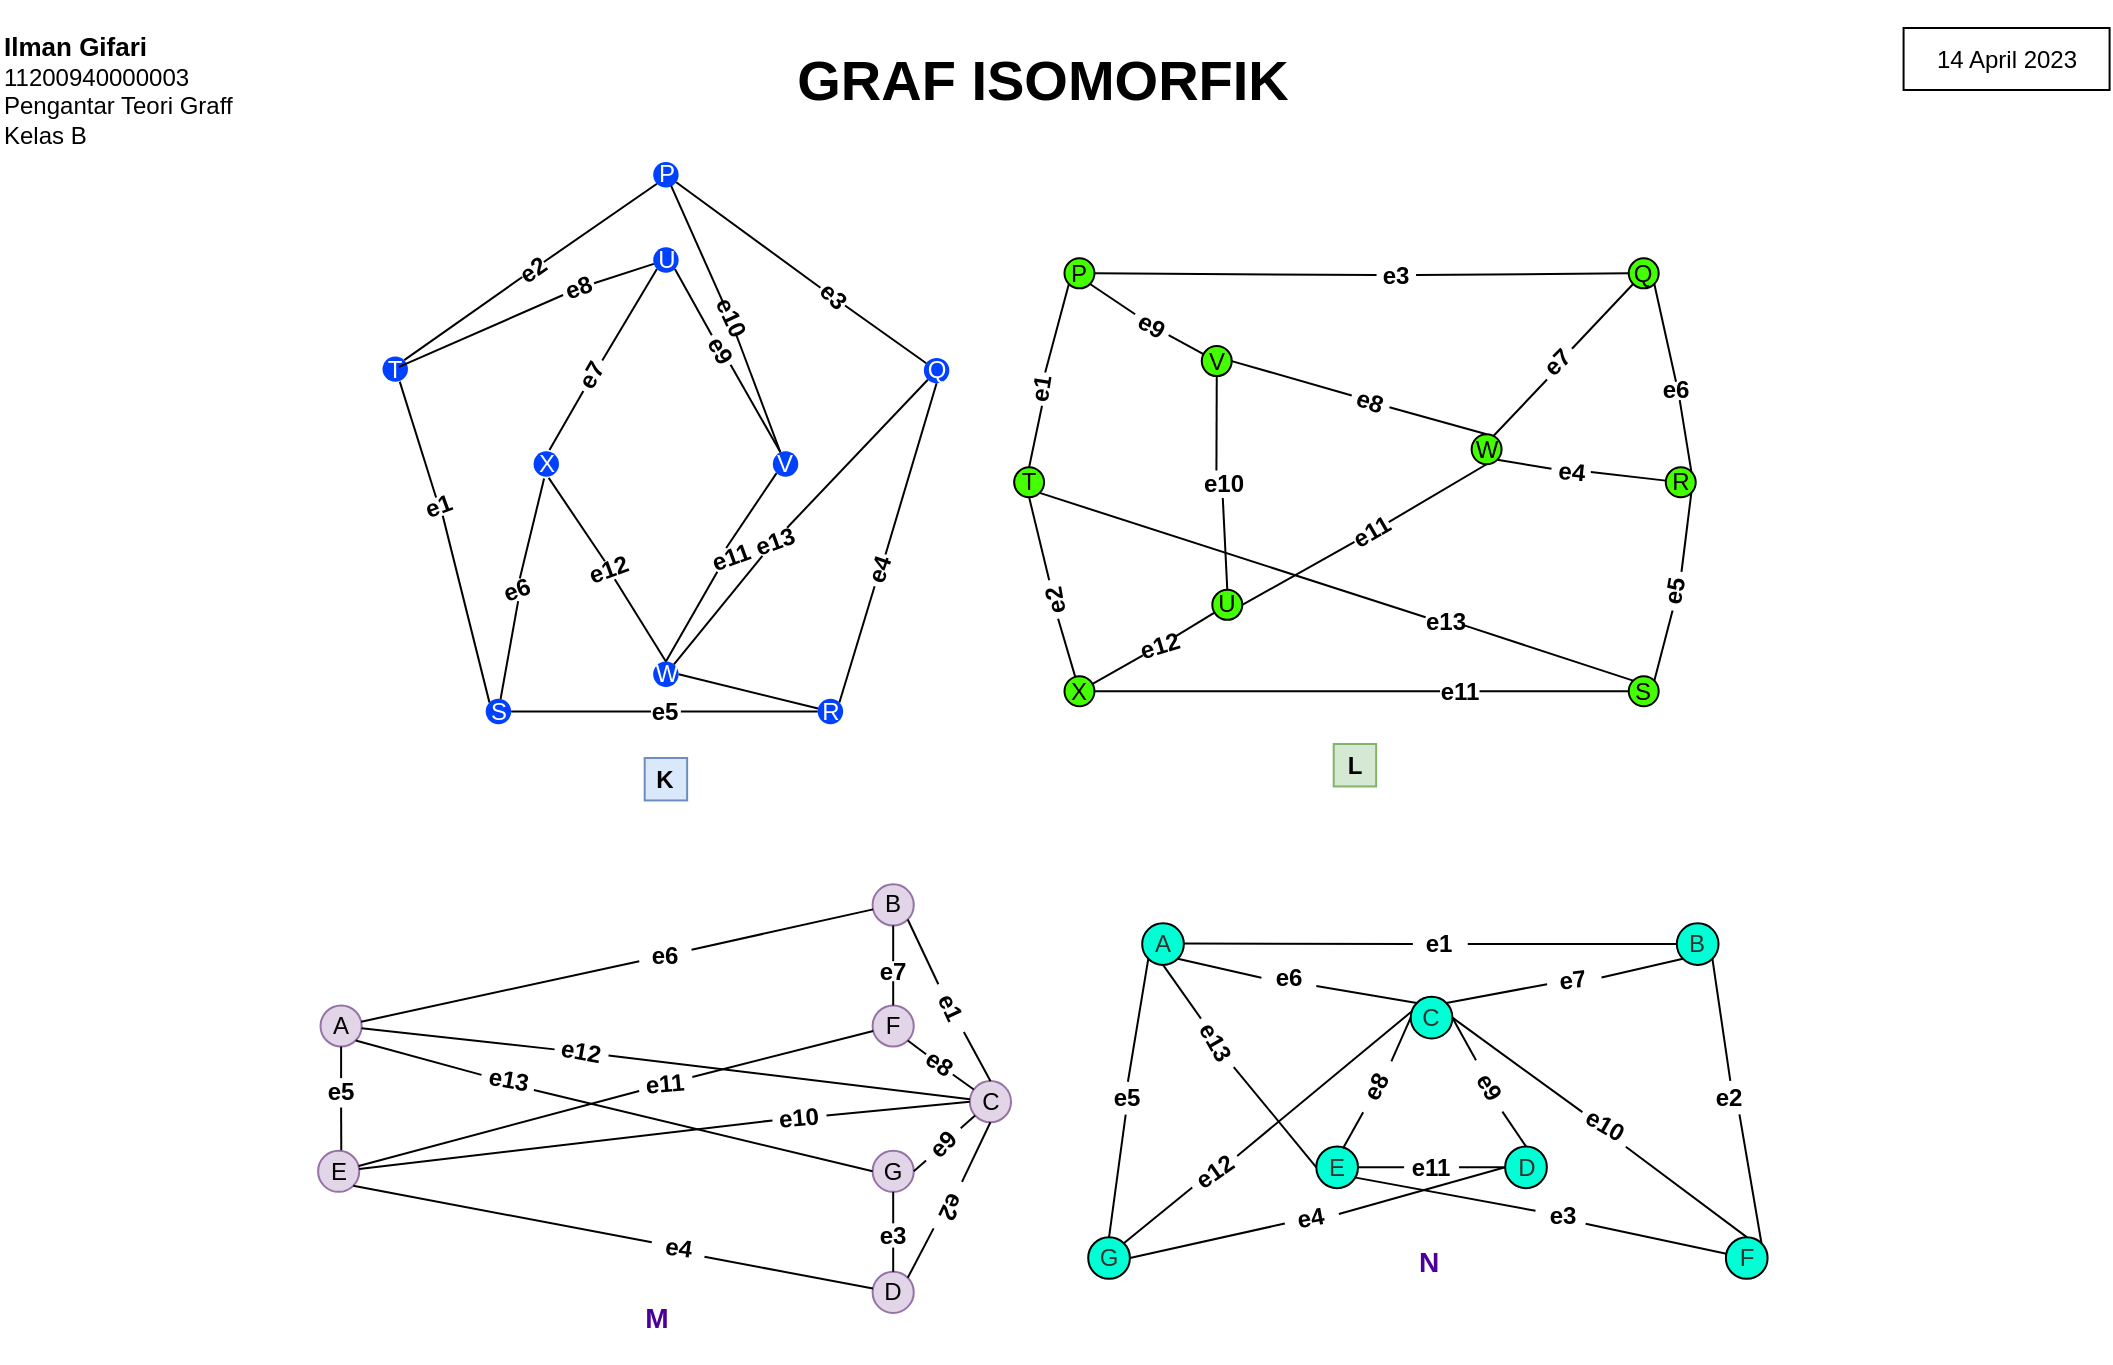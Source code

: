 <mxfile version="21.1.8" type="github">
  <diagram name="Page-1" id="YPntTSr8ZNqFE-mm75Fx">
    <mxGraphModel dx="2524" dy="782" grid="0" gridSize="10" guides="1" tooltips="1" connect="1" arrows="1" fold="1" page="1" pageScale="1" pageWidth="1169" pageHeight="827" background="#ffffff" math="0" shadow="0">
      <root>
        <mxCell id="0" />
        <mxCell id="1" parent="0" />
        <mxCell id="-jy_DVWc0UXhoO1ZZDfv-17" value="14 April 2023" style="text;html=1;strokeColor=default;fillColor=none;align=center;verticalAlign=middle;whiteSpace=wrap;rounded=0;" vertex="1" parent="1">
          <mxGeometry x="-153.21" y="27" width="103" height="31" as="geometry" />
        </mxCell>
        <mxCell id="-jy_DVWc0UXhoO1ZZDfv-19" value="&lt;b&gt;&lt;font style=&quot;font-size: 13px;&quot;&gt;Ilman Gifari&lt;/font&gt;&lt;/b&gt;&lt;br&gt;11200940000003&lt;br&gt;Pengantar Teori Graff&lt;br&gt;Kelas B" style="text;html=1;strokeColor=none;fillColor=none;align=left;verticalAlign=middle;whiteSpace=wrap;rounded=0;" vertex="1" parent="1">
          <mxGeometry x="-1105" y="27" width="169" height="62.5" as="geometry" />
        </mxCell>
        <mxCell id="-jy_DVWc0UXhoO1ZZDfv-18" value="&lt;h2 style=&quot;font-size: 28px;&quot;&gt;GRAF ISOMORFIK&lt;/h2&gt;" style="text;strokeColor=none;fillColor=none;html=1;fontSize=28;fontStyle=1;verticalAlign=middle;align=center;" vertex="1" parent="1">
          <mxGeometry x="-719.0" y="33" width="269.64" height="40" as="geometry" />
        </mxCell>
        <mxCell id="-jy_DVWc0UXhoO1ZZDfv-14" value="" style="group" vertex="1" connectable="0" parent="1">
          <mxGeometry x="-948" y="455.176" width="726.79" height="228.744" as="geometry" />
        </mxCell>
        <mxCell id="LXtGtCvBBby8WkrcDeYQ-138" value="" style="group" parent="-jy_DVWc0UXhoO1ZZDfv-14" vertex="1" connectable="0">
          <mxGeometry width="348.508" height="228.744" as="geometry" />
        </mxCell>
        <mxCell id="-jy_DVWc0UXhoO1ZZDfv-3" value="" style="group" vertex="1" connectable="0" parent="LXtGtCvBBby8WkrcDeYQ-138">
          <mxGeometry width="329.488" height="228.744" as="geometry" />
        </mxCell>
        <mxCell id="99zHLcygiuPHGJLUHT96-237" value="A" style="ellipse;whiteSpace=wrap;html=1;aspect=fixed;fillColor=#e1d5e7;strokeColor=#9673a6;" parent="-jy_DVWc0UXhoO1ZZDfv-3" vertex="1">
          <mxGeometry x="3.257" y="60.536" width="20.582" height="20.582" as="geometry" />
        </mxCell>
        <mxCell id="99zHLcygiuPHGJLUHT96-239" value="D" style="ellipse;whiteSpace=wrap;html=1;aspect=fixed;fillColor=#e1d5e7;strokeColor=#9673a6;" parent="-jy_DVWc0UXhoO1ZZDfv-3" vertex="1">
          <mxGeometry x="279.303" y="193.715" width="20.582" height="20.582" as="geometry" />
        </mxCell>
        <mxCell id="99zHLcygiuPHGJLUHT96-241" value="G" style="ellipse;whiteSpace=wrap;html=1;aspect=fixed;fillColor=#e1d5e7;strokeColor=#9673a6;" parent="-jy_DVWc0UXhoO1ZZDfv-3" vertex="1">
          <mxGeometry x="279.303" y="133.179" width="20.582" height="20.582" as="geometry" />
        </mxCell>
        <mxCell id="99zHLcygiuPHGJLUHT96-242" value="E" style="ellipse;whiteSpace=wrap;html=1;aspect=fixed;fillColor=#e1d5e7;strokeColor=#9673a6;" parent="-jy_DVWc0UXhoO1ZZDfv-3" vertex="1">
          <mxGeometry x="2.046" y="133.179" width="20.582" height="20.582" as="geometry" />
        </mxCell>
        <mxCell id="99zHLcygiuPHGJLUHT96-243" value="F" style="ellipse;whiteSpace=wrap;html=1;aspect=fixed;fillColor=#e1d5e7;strokeColor=#9673a6;" parent="-jy_DVWc0UXhoO1ZZDfv-3" vertex="1">
          <mxGeometry x="279.303" y="60.536" width="20.582" height="20.582" as="geometry" />
        </mxCell>
        <mxCell id="99zHLcygiuPHGJLUHT96-244" value="B" style="ellipse;whiteSpace=wrap;html=1;aspect=fixed;fillColor=#e1d5e7;strokeColor=#9673a6;" parent="-jy_DVWc0UXhoO1ZZDfv-3" vertex="1">
          <mxGeometry x="279.303" width="20.582" height="20.582" as="geometry" />
        </mxCell>
        <mxCell id="99zHLcygiuPHGJLUHT96-245" value="" style="endArrow=none;html=1;rounded=0;" parent="-jy_DVWc0UXhoO1ZZDfv-3" source="LXtGtCvBBby8WkrcDeYQ-109" target="99zHLcygiuPHGJLUHT96-244" edge="1">
          <mxGeometry relative="1" as="geometry">
            <mxPoint x="-7.64" y="121.072" as="sourcePoint" />
            <mxPoint x="186.077" y="121.072" as="targetPoint" />
          </mxGeometry>
        </mxCell>
        <mxCell id="99zHLcygiuPHGJLUHT96-246" value="" style="endArrow=none;html=1;rounded=0;" parent="-jy_DVWc0UXhoO1ZZDfv-3" source="LXtGtCvBBby8WkrcDeYQ-122" target="99zHLcygiuPHGJLUHT96-243" edge="1">
          <mxGeometry relative="1" as="geometry">
            <mxPoint x="-7.64" y="121.072" as="sourcePoint" />
            <mxPoint x="186.077" y="121.072" as="targetPoint" />
          </mxGeometry>
        </mxCell>
        <mxCell id="99zHLcygiuPHGJLUHT96-247" value="" style="endArrow=none;html=1;rounded=0;exitX=1;exitY=1;exitDx=0;exitDy=0;" parent="-jy_DVWc0UXhoO1ZZDfv-3" source="LXtGtCvBBby8WkrcDeYQ-111" target="99zHLcygiuPHGJLUHT96-239" edge="1">
          <mxGeometry relative="1" as="geometry">
            <mxPoint x="-7.64" y="121.072" as="sourcePoint" />
            <mxPoint x="186.077" y="121.072" as="targetPoint" />
          </mxGeometry>
        </mxCell>
        <mxCell id="99zHLcygiuPHGJLUHT96-250" value="" style="endArrow=none;html=1;rounded=0;entryX=1;entryY=0.5;entryDx=0;entryDy=0;" parent="-jy_DVWc0UXhoO1ZZDfv-3" source="LXtGtCvBBby8WkrcDeYQ-132" target="99zHLcygiuPHGJLUHT96-241" edge="1">
          <mxGeometry relative="1" as="geometry">
            <mxPoint x="-7.64" y="72.643" as="sourcePoint" />
            <mxPoint x="186.077" y="72.643" as="targetPoint" />
          </mxGeometry>
        </mxCell>
        <mxCell id="99zHLcygiuPHGJLUHT96-253" value="" style="endArrow=none;html=1;rounded=0;entryX=0;entryY=0.5;entryDx=0;entryDy=0;exitX=1;exitY=1;exitDx=0;exitDy=0;" parent="-jy_DVWc0UXhoO1ZZDfv-3" source="LXtGtCvBBby8WkrcDeYQ-126" target="99zHLcygiuPHGJLUHT96-241" edge="1">
          <mxGeometry relative="1" as="geometry">
            <mxPoint x="-116.605" y="205.822" as="sourcePoint" />
            <mxPoint x="77.111" y="205.822" as="targetPoint" />
          </mxGeometry>
        </mxCell>
        <mxCell id="LXtGtCvBBby8WkrcDeYQ-104" value="" style="endArrow=none;html=1;rounded=0;entryX=1;entryY=1;entryDx=0;entryDy=0;exitX=0;exitY=0.5;exitDx=0;exitDy=0;" parent="-jy_DVWc0UXhoO1ZZDfv-3" source="LXtGtCvBBby8WkrcDeYQ-128" target="99zHLcygiuPHGJLUHT96-244" edge="1">
          <mxGeometry relative="1" as="geometry">
            <mxPoint x="316.835" y="48.429" as="sourcePoint" />
            <mxPoint x="291.41" y="24.214" as="targetPoint" />
          </mxGeometry>
        </mxCell>
        <mxCell id="LXtGtCvBBby8WkrcDeYQ-106" value="" style="endArrow=none;html=1;rounded=0;exitX=0.5;exitY=0;exitDx=0;exitDy=0;entryX=0.5;entryY=1;entryDx=0;entryDy=0;" parent="-jy_DVWc0UXhoO1ZZDfv-3" source="LXtGtCvBBby8WkrcDeYQ-115" target="99zHLcygiuPHGJLUHT96-237" edge="1">
          <mxGeometry relative="1" as="geometry">
            <mxPoint x="60.161" y="105.333" as="sourcePoint" />
            <mxPoint x="315.625" y="48.429" as="targetPoint" />
          </mxGeometry>
        </mxCell>
        <mxCell id="LXtGtCvBBby8WkrcDeYQ-107" value="" style="endArrow=none;html=1;rounded=0;entryX=0.5;entryY=1;entryDx=0;entryDy=0;exitX=0.5;exitY=0;exitDx=0;exitDy=0;" parent="-jy_DVWc0UXhoO1ZZDfv-3" source="LXtGtCvBBby8WkrcDeYQ-113" target="99zHLcygiuPHGJLUHT96-244" edge="1">
          <mxGeometry relative="1" as="geometry">
            <mxPoint x="72.268" y="117.44" as="sourcePoint" />
            <mxPoint x="327.732" y="60.536" as="targetPoint" />
          </mxGeometry>
        </mxCell>
        <mxCell id="LXtGtCvBBby8WkrcDeYQ-108" value="" style="endArrow=none;html=1;rounded=0;entryX=0.5;entryY=1;entryDx=0;entryDy=0;exitX=0.5;exitY=0;exitDx=0;exitDy=0;" parent="-jy_DVWc0UXhoO1ZZDfv-3" source="LXtGtCvBBby8WkrcDeYQ-118" target="99zHLcygiuPHGJLUHT96-241" edge="1">
          <mxGeometry relative="1" as="geometry">
            <mxPoint x="290.199" y="181.608" as="sourcePoint" />
            <mxPoint x="302.307" y="32.689" as="targetPoint" />
          </mxGeometry>
        </mxCell>
        <mxCell id="LXtGtCvBBby8WkrcDeYQ-110" value="" style="endArrow=none;html=1;rounded=0;" parent="-jy_DVWc0UXhoO1ZZDfv-3" source="99zHLcygiuPHGJLUHT96-237" target="LXtGtCvBBby8WkrcDeYQ-109" edge="1">
          <mxGeometry relative="1" as="geometry">
            <mxPoint x="23.839" y="69.011" as="sourcePoint" />
            <mxPoint x="279.303" y="12.107" as="targetPoint" />
          </mxGeometry>
        </mxCell>
        <mxCell id="LXtGtCvBBby8WkrcDeYQ-109" value="&lt;b&gt;e6&lt;/b&gt;" style="text;html=1;strokeColor=none;fillColor=none;align=center;verticalAlign=middle;whiteSpace=wrap;rounded=0;rotation=0;" parent="-jy_DVWc0UXhoO1ZZDfv-3" vertex="1">
          <mxGeometry x="162.322" y="32.689" width="27.096" height="5.751" as="geometry" />
        </mxCell>
        <mxCell id="LXtGtCvBBby8WkrcDeYQ-112" value="" style="endArrow=none;html=1;rounded=0;exitX=1;exitY=1;exitDx=0;exitDy=0;" parent="-jy_DVWc0UXhoO1ZZDfv-3" source="99zHLcygiuPHGJLUHT96-242" target="LXtGtCvBBby8WkrcDeYQ-111" edge="1">
          <mxGeometry relative="1" as="geometry">
            <mxPoint x="20.207" y="151.34" as="sourcePoint" />
            <mxPoint x="279.303" y="202.19" as="targetPoint" />
          </mxGeometry>
        </mxCell>
        <mxCell id="LXtGtCvBBby8WkrcDeYQ-111" value="&lt;b&gt;e4&lt;/b&gt;" style="text;html=1;strokeColor=none;fillColor=none;align=center;verticalAlign=middle;whiteSpace=wrap;rounded=0;rotation=8;" parent="-jy_DVWc0UXhoO1ZZDfv-3" vertex="1">
          <mxGeometry x="168.667" y="178.581" width="27.096" height="5.751" as="geometry" />
        </mxCell>
        <mxCell id="LXtGtCvBBby8WkrcDeYQ-114" value="" style="endArrow=none;html=1;rounded=0;entryX=0.5;entryY=1;entryDx=0;entryDy=0;exitX=0.5;exitY=0;exitDx=0;exitDy=0;" parent="-jy_DVWc0UXhoO1ZZDfv-3" source="99zHLcygiuPHGJLUHT96-243" target="LXtGtCvBBby8WkrcDeYQ-113" edge="1">
          <mxGeometry relative="1" as="geometry">
            <mxPoint x="290.199" y="60.536" as="sourcePoint" />
            <mxPoint x="290.199" y="20.582" as="targetPoint" />
          </mxGeometry>
        </mxCell>
        <mxCell id="LXtGtCvBBby8WkrcDeYQ-113" value="&lt;b&gt;e7&lt;/b&gt;" style="text;html=1;strokeColor=none;fillColor=none;align=center;verticalAlign=middle;whiteSpace=wrap;rounded=0;rotation=0;" parent="-jy_DVWc0UXhoO1ZZDfv-3" vertex="1">
          <mxGeometry x="276.046" y="38.44" width="27.096" height="9.988" as="geometry" />
        </mxCell>
        <mxCell id="LXtGtCvBBby8WkrcDeYQ-117" value="" style="endArrow=none;html=1;rounded=0;exitX=0.563;exitY=-0.011;exitDx=0;exitDy=0;entryX=0.5;entryY=1;entryDx=0;entryDy=0;exitPerimeter=0;" parent="-jy_DVWc0UXhoO1ZZDfv-3" source="99zHLcygiuPHGJLUHT96-242" target="LXtGtCvBBby8WkrcDeYQ-115" edge="1">
          <mxGeometry relative="1" as="geometry">
            <mxPoint x="12.943" y="133.179" as="sourcePoint" />
            <mxPoint x="14.153" y="81.118" as="targetPoint" />
          </mxGeometry>
        </mxCell>
        <mxCell id="LXtGtCvBBby8WkrcDeYQ-115" value="&lt;b&gt;e5&lt;/b&gt;" style="text;html=1;strokeColor=none;fillColor=none;align=center;verticalAlign=middle;whiteSpace=wrap;rounded=0;rotation=0;" parent="-jy_DVWc0UXhoO1ZZDfv-3" vertex="1">
          <mxGeometry y="96.858" width="27.096" height="14.674" as="geometry" />
        </mxCell>
        <mxCell id="LXtGtCvBBby8WkrcDeYQ-119" value="" style="endArrow=none;html=1;rounded=0;exitX=0.5;exitY=0;exitDx=0;exitDy=0;" parent="-jy_DVWc0UXhoO1ZZDfv-3" source="99zHLcygiuPHGJLUHT96-239" target="LXtGtCvBBby8WkrcDeYQ-118" edge="1">
          <mxGeometry relative="1" as="geometry">
            <mxPoint x="290.199" y="193.715" as="sourcePoint" />
            <mxPoint x="290.199" y="153.761" as="targetPoint" />
          </mxGeometry>
        </mxCell>
        <mxCell id="LXtGtCvBBby8WkrcDeYQ-118" value="&lt;b&gt;e3&lt;/b&gt;" style="text;html=1;strokeColor=none;fillColor=none;align=center;verticalAlign=middle;whiteSpace=wrap;rounded=0;rotation=0;" parent="-jy_DVWc0UXhoO1ZZDfv-3" vertex="1">
          <mxGeometry x="276.046" y="169.501" width="27.096" height="12.107" as="geometry" />
        </mxCell>
        <mxCell id="LXtGtCvBBby8WkrcDeYQ-121" value="" style="endArrow=none;html=1;rounded=0;entryX=0;entryY=0.5;entryDx=0;entryDy=0;" parent="-jy_DVWc0UXhoO1ZZDfv-3" source="99zHLcygiuPHGJLUHT96-242" target="LXtGtCvBBby8WkrcDeYQ-120" edge="1">
          <mxGeometry relative="1" as="geometry">
            <mxPoint x="22.629" y="142.865" as="sourcePoint" />
            <mxPoint x="327.732" y="108.965" as="targetPoint" />
          </mxGeometry>
        </mxCell>
        <mxCell id="LXtGtCvBBby8WkrcDeYQ-120" value="&lt;b&gt;e10&lt;/b&gt;" style="text;html=1;strokeColor=none;fillColor=none;align=center;verticalAlign=middle;whiteSpace=wrap;rounded=0;rotation=-5;" parent="-jy_DVWc0UXhoO1ZZDfv-3" vertex="1">
          <mxGeometry x="229.203" y="113.965" width="27.096" height="5.751" as="geometry" />
        </mxCell>
        <mxCell id="LXtGtCvBBby8WkrcDeYQ-123" value="" style="endArrow=none;html=1;rounded=0;" parent="-jy_DVWc0UXhoO1ZZDfv-3" source="99zHLcygiuPHGJLUHT96-242" target="LXtGtCvBBby8WkrcDeYQ-122" edge="1">
          <mxGeometry relative="1" as="geometry">
            <mxPoint x="22.629" y="140.444" as="sourcePoint" />
            <mxPoint x="279.303" y="73.854" as="targetPoint" />
          </mxGeometry>
        </mxCell>
        <mxCell id="LXtGtCvBBby8WkrcDeYQ-122" value="&lt;b&gt;e11&lt;/b&gt;" style="text;html=1;strokeColor=none;fillColor=none;align=center;verticalAlign=middle;whiteSpace=wrap;rounded=0;rotation=-5;" parent="-jy_DVWc0UXhoO1ZZDfv-3" vertex="1">
          <mxGeometry x="162.322" y="96.858" width="27.096" height="5.751" as="geometry" />
        </mxCell>
        <mxCell id="LXtGtCvBBby8WkrcDeYQ-125" value="" style="endArrow=none;html=1;rounded=0;" parent="-jy_DVWc0UXhoO1ZZDfv-3" source="99zHLcygiuPHGJLUHT96-237" target="LXtGtCvBBby8WkrcDeYQ-124" edge="1">
          <mxGeometry relative="1" as="geometry">
            <mxPoint x="23.839" y="71.432" as="sourcePoint" />
            <mxPoint x="327.732" y="107.754" as="targetPoint" />
          </mxGeometry>
        </mxCell>
        <mxCell id="LXtGtCvBBby8WkrcDeYQ-124" value="&lt;b&gt;e12&lt;/b&gt;" style="text;html=1;strokeColor=none;fillColor=none;align=center;verticalAlign=middle;whiteSpace=wrap;rounded=0;rotation=10;" parent="-jy_DVWc0UXhoO1ZZDfv-3" vertex="1">
          <mxGeometry x="120.237" y="81.118" width="27.096" height="5.751" as="geometry" />
        </mxCell>
        <mxCell id="LXtGtCvBBby8WkrcDeYQ-127" value="" style="endArrow=none;html=1;rounded=0;entryX=0;entryY=0.5;entryDx=0;entryDy=0;exitX=1;exitY=1;exitDx=0;exitDy=0;" parent="-jy_DVWc0UXhoO1ZZDfv-3" source="99zHLcygiuPHGJLUHT96-237" target="LXtGtCvBBby8WkrcDeYQ-126" edge="1">
          <mxGeometry relative="1" as="geometry">
            <mxPoint x="21.418" y="78.697" as="sourcePoint" />
            <mxPoint x="279.303" y="144.076" as="targetPoint" />
          </mxGeometry>
        </mxCell>
        <mxCell id="LXtGtCvBBby8WkrcDeYQ-126" value="&lt;b&gt;e13&lt;/b&gt;" style="text;html=1;strokeColor=none;fillColor=none;align=center;verticalAlign=middle;whiteSpace=wrap;rounded=0;rotation=10;" parent="-jy_DVWc0UXhoO1ZZDfv-3" vertex="1">
          <mxGeometry x="83.54" y="94.739" width="27.096" height="5.751" as="geometry" />
        </mxCell>
        <mxCell id="LXtGtCvBBby8WkrcDeYQ-128" value="&lt;b&gt;e1&lt;/b&gt;" style="text;html=1;strokeColor=none;fillColor=none;align=center;verticalAlign=middle;whiteSpace=wrap;rounded=0;rotation=65;" parent="-jy_DVWc0UXhoO1ZZDfv-3" vertex="1">
          <mxGeometry x="304.353" y="59.325" width="27.096" height="5.751" as="geometry" />
        </mxCell>
        <mxCell id="LXtGtCvBBby8WkrcDeYQ-131" value="" style="endArrow=none;html=1;rounded=0;entryX=1;entryY=0.75;entryDx=0;entryDy=0;exitX=1;exitY=0;exitDx=0;exitDy=0;" parent="-jy_DVWc0UXhoO1ZZDfv-3" source="99zHLcygiuPHGJLUHT96-239" target="LXtGtCvBBby8WkrcDeYQ-130" edge="1">
          <mxGeometry relative="1" as="geometry">
            <mxPoint x="297.464" y="196.137" as="sourcePoint" />
            <mxPoint x="338.628" y="118.651" as="targetPoint" />
          </mxGeometry>
        </mxCell>
        <mxCell id="LXtGtCvBBby8WkrcDeYQ-130" value="&lt;b&gt;e2&lt;/b&gt;" style="text;html=1;strokeColor=none;fillColor=none;align=center;verticalAlign=middle;whiteSpace=wrap;rounded=0;rotation=115;" parent="-jy_DVWc0UXhoO1ZZDfv-3" vertex="1">
          <mxGeometry x="304.728" y="154.972" width="27.096" height="12.107" as="geometry" />
        </mxCell>
        <mxCell id="LXtGtCvBBby8WkrcDeYQ-132" value="&lt;b&gt;e9&lt;/b&gt;" style="text;html=1;strokeColor=none;fillColor=none;align=center;verticalAlign=middle;whiteSpace=wrap;rounded=0;rotation=-45;" parent="-jy_DVWc0UXhoO1ZZDfv-3" vertex="1">
          <mxGeometry x="303.142" y="127.428" width="23.682" height="5.751" as="geometry" />
        </mxCell>
        <mxCell id="LXtGtCvBBby8WkrcDeYQ-135" value="" style="endArrow=none;html=1;rounded=0;exitX=1;exitY=1;exitDx=0;exitDy=0;" parent="-jy_DVWc0UXhoO1ZZDfv-3" source="99zHLcygiuPHGJLUHT96-243" target="LXtGtCvBBby8WkrcDeYQ-134" edge="1">
          <mxGeometry relative="1" as="geometry">
            <mxPoint x="297.464" y="78.697" as="sourcePoint" />
            <mxPoint x="330.153" y="102.911" as="targetPoint" />
          </mxGeometry>
        </mxCell>
        <mxCell id="LXtGtCvBBby8WkrcDeYQ-134" value="&lt;b&gt;e8&lt;/b&gt;" style="text;html=1;strokeColor=none;fillColor=none;align=center;verticalAlign=middle;whiteSpace=wrap;rounded=0;rotation=35;" parent="-jy_DVWc0UXhoO1ZZDfv-3" vertex="1">
          <mxGeometry x="304.353" y="87.172" width="17.12" height="5.751" as="geometry" />
        </mxCell>
        <mxCell id="-jy_DVWc0UXhoO1ZZDfv-2" value="&lt;h3&gt;&lt;font color=&quot;#4c0099&quot;&gt;M&lt;/font&gt;&lt;/h3&gt;" style="text;align=center;fontStyle=1;verticalAlign=middle;spacingLeft=3;spacingRight=3;strokeColor=none;rotatable=0;points=[[0,0.5],[1,0.5]];portConstraint=eastwest;html=1;fillColor=none;fontColor=#f08989;" vertex="1" parent="-jy_DVWc0UXhoO1ZZDfv-3">
          <mxGeometry x="134.284" y="204.666" width="74.088" height="24.078" as="geometry" />
        </mxCell>
        <mxCell id="-jy_DVWc0UXhoO1ZZDfv-13" value="" style="group" vertex="1" connectable="0" parent="LXtGtCvBBby8WkrcDeYQ-138">
          <mxGeometry x="327.926" y="98.371" width="20.582" height="20.582" as="geometry" />
        </mxCell>
        <mxCell id="99zHLcygiuPHGJLUHT96-240" value="C" style="ellipse;whiteSpace=wrap;html=1;aspect=fixed;fillColor=#e1d5e7;strokeColor=#9673a6;" parent="-jy_DVWc0UXhoO1ZZDfv-13" vertex="1">
          <mxGeometry width="20.582" height="20.582" as="geometry" />
        </mxCell>
        <mxCell id="99zHLcygiuPHGJLUHT96-249" value="" style="endArrow=none;html=1;rounded=0;entryX=0;entryY=0.5;entryDx=0;entryDy=0;" parent="LXtGtCvBBby8WkrcDeYQ-138" source="LXtGtCvBBby8WkrcDeYQ-120" target="99zHLcygiuPHGJLUHT96-240" edge="1">
          <mxGeometry relative="1" as="geometry">
            <mxPoint x="-7.64" y="121.072" as="sourcePoint" />
            <mxPoint x="186.077" y="121.072" as="targetPoint" />
          </mxGeometry>
        </mxCell>
        <mxCell id="99zHLcygiuPHGJLUHT96-248" value="" style="endArrow=none;html=1;rounded=0;" parent="LXtGtCvBBby8WkrcDeYQ-138" source="LXtGtCvBBby8WkrcDeYQ-124" target="99zHLcygiuPHGJLUHT96-240" edge="1">
          <mxGeometry relative="1" as="geometry">
            <mxPoint x="-7.64" y="121.072" as="sourcePoint" />
            <mxPoint x="186.077" y="121.072" as="targetPoint" />
          </mxGeometry>
        </mxCell>
        <mxCell id="LXtGtCvBBby8WkrcDeYQ-129" value="" style="endArrow=none;html=1;rounded=0;entryX=1;entryY=0.25;entryDx=0;entryDy=0;exitX=0.5;exitY=0;exitDx=0;exitDy=0;" parent="LXtGtCvBBby8WkrcDeYQ-138" source="99zHLcygiuPHGJLUHT96-240" target="LXtGtCvBBby8WkrcDeYQ-128" edge="1">
          <mxGeometry relative="1" as="geometry">
            <mxPoint x="338.628" y="98.068" as="sourcePoint" />
            <mxPoint x="297.464" y="18.161" as="targetPoint" />
          </mxGeometry>
        </mxCell>
        <mxCell id="LXtGtCvBBby8WkrcDeYQ-105" value="" style="endArrow=none;html=1;rounded=0;entryX=0.5;entryY=1;entryDx=0;entryDy=0;exitX=0;exitY=0.5;exitDx=0;exitDy=0;" parent="LXtGtCvBBby8WkrcDeYQ-138" source="LXtGtCvBBby8WkrcDeYQ-130" target="99zHLcygiuPHGJLUHT96-240" edge="1">
          <mxGeometry relative="1" as="geometry">
            <mxPoint x="48.054" y="93.225" as="sourcePoint" />
            <mxPoint x="303.517" y="36.322" as="targetPoint" />
          </mxGeometry>
        </mxCell>
        <mxCell id="LXtGtCvBBby8WkrcDeYQ-133" value="" style="endArrow=none;html=1;rounded=0;entryX=1;entryY=0.5;entryDx=0;entryDy=0;" parent="LXtGtCvBBby8WkrcDeYQ-138" source="99zHLcygiuPHGJLUHT96-240" target="LXtGtCvBBby8WkrcDeYQ-132" edge="1">
          <mxGeometry relative="1" as="geometry">
            <mxPoint x="330.153" y="115.018" as="sourcePoint" />
            <mxPoint x="299.885" y="144.076" as="targetPoint" />
          </mxGeometry>
        </mxCell>
        <mxCell id="99zHLcygiuPHGJLUHT96-251" value="" style="endArrow=none;html=1;rounded=0;exitX=0.979;exitY=0.568;exitDx=0;exitDy=0;exitPerimeter=0;" parent="LXtGtCvBBby8WkrcDeYQ-138" source="LXtGtCvBBby8WkrcDeYQ-134" target="99zHLcygiuPHGJLUHT96-240" edge="1">
          <mxGeometry relative="1" as="geometry">
            <mxPoint x="-7.64" y="72.643" as="sourcePoint" />
            <mxPoint x="186.077" y="72.643" as="targetPoint" />
          </mxGeometry>
        </mxCell>
        <mxCell id="LXtGtCvBBby8WkrcDeYQ-229" value="" style="group" parent="-jy_DVWc0UXhoO1ZZDfv-14" vertex="1" connectable="0">
          <mxGeometry x="387.108" y="19.448" width="339.682" height="181.042" as="geometry" />
        </mxCell>
        <mxCell id="LXtGtCvBBby8WkrcDeYQ-146" value="A" style="ellipse;whiteSpace=wrap;html=1;aspect=fixed;fillColor=#00ffd5;strokeColor=#000000;fontColor=#333333;container=0;" parent="LXtGtCvBBby8WkrcDeYQ-229" vertex="1">
          <mxGeometry x="26.978" width="20.847" height="20.847" as="geometry" />
        </mxCell>
        <mxCell id="LXtGtCvBBby8WkrcDeYQ-147" value="G" style="ellipse;whiteSpace=wrap;html=1;aspect=fixed;fillColor=#00ffd5;strokeColor=#000000;fontColor=#333333;container=0;" parent="LXtGtCvBBby8WkrcDeYQ-229" vertex="1">
          <mxGeometry y="156.963" width="20.847" height="20.847" as="geometry" />
        </mxCell>
        <mxCell id="LXtGtCvBBby8WkrcDeYQ-148" value="B" style="ellipse;whiteSpace=wrap;html=1;aspect=fixed;fillColor=#00ffd5;strokeColor=#000000;fontColor=#333333;container=0;" parent="LXtGtCvBBby8WkrcDeYQ-229" vertex="1">
          <mxGeometry x="294.31" width="20.847" height="20.847" as="geometry" />
        </mxCell>
        <mxCell id="LXtGtCvBBby8WkrcDeYQ-149" value="F" style="ellipse;whiteSpace=wrap;html=1;aspect=fixed;fillColor=#00ffd5;strokeColor=#000000;fontColor=#333333;container=0;" parent="LXtGtCvBBby8WkrcDeYQ-229" vertex="1">
          <mxGeometry x="318.835" y="156.963" width="20.847" height="20.847" as="geometry" />
        </mxCell>
        <mxCell id="LXtGtCvBBby8WkrcDeYQ-150" value="C" style="ellipse;whiteSpace=wrap;html=1;aspect=fixed;fillColor=#00ffd5;strokeColor=#000000;fontColor=#333333;container=0;" parent="LXtGtCvBBby8WkrcDeYQ-229" vertex="1">
          <mxGeometry x="161.257" y="36.788" width="20.847" height="20.847" as="geometry" />
        </mxCell>
        <mxCell id="LXtGtCvBBby8WkrcDeYQ-151" value="E" style="ellipse;whiteSpace=wrap;html=1;aspect=fixed;fillColor=#00ffd5;strokeColor=#000000;fontColor=#333333;container=0;" parent="LXtGtCvBBby8WkrcDeYQ-229" vertex="1">
          <mxGeometry x="114.045" y="111.591" width="20.847" height="20.847" as="geometry" />
        </mxCell>
        <mxCell id="LXtGtCvBBby8WkrcDeYQ-152" value="D" style="ellipse;whiteSpace=wrap;html=1;aspect=fixed;fillColor=#00ffd5;strokeColor=#030303;fontColor=#333333;container=0;" parent="LXtGtCvBBby8WkrcDeYQ-229" vertex="1">
          <mxGeometry x="208.469" y="111.591" width="20.847" height="20.847" as="geometry" />
        </mxCell>
        <mxCell id="LXtGtCvBBby8WkrcDeYQ-153" value="" style="endArrow=none;html=1;rounded=0;entryX=0;entryY=0.5;entryDx=0;entryDy=0;" parent="LXtGtCvBBby8WkrcDeYQ-229" source="LXtGtCvBBby8WkrcDeYQ-165" target="LXtGtCvBBby8WkrcDeYQ-148" edge="1">
          <mxGeometry relative="1" as="geometry">
            <mxPoint x="47.825" y="10.08" as="sourcePoint" />
            <mxPoint x="244.032" y="9.81" as="targetPoint" />
          </mxGeometry>
        </mxCell>
        <mxCell id="LXtGtCvBBby8WkrcDeYQ-155" value="" style="endArrow=none;html=1;rounded=0;entryX=1;entryY=1;entryDx=0;entryDy=0;exitX=0.5;exitY=0;exitDx=0;exitDy=0;" parent="LXtGtCvBBby8WkrcDeYQ-229" source="LXtGtCvBBby8WkrcDeYQ-174" target="LXtGtCvBBby8WkrcDeYQ-148" edge="1">
          <mxGeometry relative="1" as="geometry">
            <mxPoint x="60.088" y="22.343" as="sourcePoint" />
            <mxPoint x="306.573" y="23.299" as="targetPoint" />
          </mxGeometry>
        </mxCell>
        <mxCell id="LXtGtCvBBby8WkrcDeYQ-157" value="" style="endArrow=none;html=1;rounded=0;entryX=0;entryY=1;entryDx=0;entryDy=0;exitX=0.5;exitY=0;exitDx=0;exitDy=0;" parent="LXtGtCvBBby8WkrcDeYQ-229" source="LXtGtCvBBby8WkrcDeYQ-172" target="LXtGtCvBBby8WkrcDeYQ-146" edge="1">
          <mxGeometry relative="1" as="geometry">
            <mxPoint x="84.614" y="46.868" as="sourcePoint" />
            <mxPoint x="331.098" y="47.825" as="targetPoint" />
          </mxGeometry>
        </mxCell>
        <mxCell id="LXtGtCvBBby8WkrcDeYQ-158" value="" style="endArrow=none;html=1;rounded=0;exitX=1;exitY=0.5;exitDx=0;exitDy=0;entryX=0;entryY=0.5;entryDx=0;entryDy=0;" parent="LXtGtCvBBby8WkrcDeYQ-229" source="LXtGtCvBBby8WkrcDeYQ-186" target="LXtGtCvBBby8WkrcDeYQ-150" edge="1">
          <mxGeometry relative="1" as="geometry">
            <mxPoint x="49.052" y="120.175" as="sourcePoint" />
            <mxPoint x="159.418" y="58.861" as="targetPoint" />
          </mxGeometry>
        </mxCell>
        <mxCell id="LXtGtCvBBby8WkrcDeYQ-159" value="" style="endArrow=none;html=1;rounded=0;entryX=1;entryY=0.5;entryDx=0;entryDy=0;exitX=0;exitY=0.25;exitDx=0;exitDy=0;" parent="LXtGtCvBBby8WkrcDeYQ-229" source="LXtGtCvBBby8WkrcDeYQ-183" target="LXtGtCvBBby8WkrcDeYQ-150" edge="1">
          <mxGeometry relative="1" as="geometry">
            <mxPoint x="220.732" y="107.912" as="sourcePoint" />
            <mxPoint x="172.907" y="60.087" as="targetPoint" />
          </mxGeometry>
        </mxCell>
        <mxCell id="LXtGtCvBBby8WkrcDeYQ-161" value="" style="endArrow=none;html=1;rounded=0;exitX=1;exitY=0.5;exitDx=0;exitDy=0;entryX=0;entryY=1;entryDx=0;entryDy=0;" parent="LXtGtCvBBby8WkrcDeYQ-229" source="LXtGtCvBBby8WkrcDeYQ-181" target="LXtGtCvBBby8WkrcDeYQ-148" edge="1">
          <mxGeometry relative="1" as="geometry">
            <mxPoint x="147.155" y="46.598" as="sourcePoint" />
            <mxPoint x="294.31" y="22.073" as="targetPoint" />
          </mxGeometry>
        </mxCell>
        <mxCell id="LXtGtCvBBby8WkrcDeYQ-162" value="" style="endArrow=none;html=1;rounded=0;exitX=0.913;exitY=0.742;exitDx=0;exitDy=0;exitPerimeter=0;" parent="LXtGtCvBBby8WkrcDeYQ-229" source="LXtGtCvBBby8WkrcDeYQ-199" target="LXtGtCvBBby8WkrcDeYQ-149" edge="1">
          <mxGeometry relative="1" as="geometry">
            <mxPoint x="85.84" y="193.751" as="sourcePoint" />
            <mxPoint x="282.047" y="193.751" as="targetPoint" />
          </mxGeometry>
        </mxCell>
        <mxCell id="LXtGtCvBBby8WkrcDeYQ-163" value="" style="endArrow=none;html=1;rounded=0;entryX=1;entryY=0;entryDx=0;entryDy=0;exitX=0;exitY=0.5;exitDx=0;exitDy=0;" parent="LXtGtCvBBby8WkrcDeYQ-229" source="LXtGtCvBBby8WkrcDeYQ-178" target="LXtGtCvBBby8WkrcDeYQ-147" edge="1">
          <mxGeometry relative="1" as="geometry">
            <mxPoint x="159.418" y="46.598" as="sourcePoint" />
            <mxPoint x="318.835" y="71.124" as="targetPoint" />
          </mxGeometry>
        </mxCell>
        <mxCell id="LXtGtCvBBby8WkrcDeYQ-164" value="" style="endArrow=none;html=1;rounded=0;entryX=0;entryY=0;entryDx=0;entryDy=0;exitX=1;exitY=0.75;exitDx=0;exitDy=0;" parent="LXtGtCvBBby8WkrcDeYQ-229" source="LXtGtCvBBby8WkrcDeYQ-176" target="LXtGtCvBBby8WkrcDeYQ-150" edge="1">
          <mxGeometry relative="1" as="geometry">
            <mxPoint x="73.577" y="95.649" as="sourcePoint" />
            <mxPoint x="269.784" y="95.649" as="targetPoint" />
          </mxGeometry>
        </mxCell>
        <mxCell id="LXtGtCvBBby8WkrcDeYQ-166" value="" style="endArrow=none;html=1;rounded=0;entryX=0;entryY=0.5;entryDx=0;entryDy=0;" parent="LXtGtCvBBby8WkrcDeYQ-229" target="LXtGtCvBBby8WkrcDeYQ-165" edge="1">
          <mxGeometry relative="1" as="geometry">
            <mxPoint x="47.825" y="10.08" as="sourcePoint" />
            <mxPoint x="294.31" y="11.036" as="targetPoint" />
          </mxGeometry>
        </mxCell>
        <mxCell id="LXtGtCvBBby8WkrcDeYQ-165" value="&lt;b&gt;e1&lt;/b&gt;" style="text;html=1;strokeColor=none;fillColor=none;align=center;verticalAlign=middle;whiteSpace=wrap;rounded=0;rotation=0;container=0;" parent="LXtGtCvBBby8WkrcDeYQ-229" vertex="1">
          <mxGeometry x="162.336" y="7.517" width="27.444" height="5.825" as="geometry" />
        </mxCell>
        <mxCell id="LXtGtCvBBby8WkrcDeYQ-173" value="" style="endArrow=none;html=1;rounded=0;exitX=0.5;exitY=0;exitDx=0;exitDy=0;" parent="LXtGtCvBBby8WkrcDeYQ-229" source="LXtGtCvBBby8WkrcDeYQ-147" target="LXtGtCvBBby8WkrcDeYQ-172" edge="1">
          <mxGeometry relative="1" as="geometry">
            <mxPoint x="11.037" y="156.963" as="sourcePoint" />
            <mxPoint x="29.431" y="18.394" as="targetPoint" />
          </mxGeometry>
        </mxCell>
        <mxCell id="LXtGtCvBBby8WkrcDeYQ-172" value="&lt;b&gt;e5&lt;/b&gt;" style="text;html=1;strokeColor=none;fillColor=none;align=center;verticalAlign=middle;whiteSpace=wrap;rounded=0;rotation=0;container=0;" parent="LXtGtCvBBby8WkrcDeYQ-229" vertex="1">
          <mxGeometry x="6.131" y="79.242" width="27.444" height="16.408" as="geometry" />
        </mxCell>
        <mxCell id="LXtGtCvBBby8WkrcDeYQ-175" value="" style="endArrow=none;html=1;rounded=0;exitX=1;exitY=0;exitDx=0;exitDy=0;entryX=0.666;entryY=1.024;entryDx=0;entryDy=0;entryPerimeter=0;" parent="LXtGtCvBBby8WkrcDeYQ-229" source="LXtGtCvBBby8WkrcDeYQ-149" target="LXtGtCvBBby8WkrcDeYQ-174" edge="1">
          <mxGeometry relative="1" as="geometry">
            <mxPoint x="337.23" y="159.415" as="sourcePoint" />
            <mxPoint x="329.69" y="98.166" as="targetPoint" />
          </mxGeometry>
        </mxCell>
        <mxCell id="LXtGtCvBBby8WkrcDeYQ-174" value="&lt;b&gt;e2&lt;/b&gt;" style="text;html=1;strokeColor=none;fillColor=none;align=center;verticalAlign=middle;whiteSpace=wrap;rounded=0;rotation=0;container=0;" parent="LXtGtCvBBby8WkrcDeYQ-229" vertex="1">
          <mxGeometry x="307.333" y="78.776" width="27.444" height="16.408" as="geometry" />
        </mxCell>
        <mxCell id="LXtGtCvBBby8WkrcDeYQ-177" value="" style="endArrow=none;html=1;rounded=0;exitX=1;exitY=1;exitDx=0;exitDy=0;entryX=0;entryY=0.5;entryDx=0;entryDy=0;" parent="LXtGtCvBBby8WkrcDeYQ-229" source="LXtGtCvBBby8WkrcDeYQ-146" target="LXtGtCvBBby8WkrcDeYQ-176" edge="1">
          <mxGeometry relative="1" as="geometry">
            <mxPoint x="45.373" y="18.394" as="sourcePoint" />
            <mxPoint x="85.84" y="22.073" as="targetPoint" />
          </mxGeometry>
        </mxCell>
        <mxCell id="LXtGtCvBBby8WkrcDeYQ-176" value="&lt;b&gt;e6&lt;/b&gt;" style="text;html=1;strokeColor=none;fillColor=none;align=center;verticalAlign=middle;whiteSpace=wrap;rounded=0;rotation=0;container=0;" parent="LXtGtCvBBby8WkrcDeYQ-229" vertex="1">
          <mxGeometry x="86.601" y="19.069" width="27.444" height="16.408" as="geometry" />
        </mxCell>
        <mxCell id="LXtGtCvBBby8WkrcDeYQ-179" value="" style="endArrow=none;html=1;rounded=0;entryX=1;entryY=0.5;entryDx=0;entryDy=0;exitX=0.029;exitY=0.346;exitDx=0;exitDy=0;exitPerimeter=0;" parent="LXtGtCvBBby8WkrcDeYQ-229" source="LXtGtCvBBby8WkrcDeYQ-150" target="LXtGtCvBBby8WkrcDeYQ-178" edge="1">
          <mxGeometry relative="1" as="geometry">
            <mxPoint x="161.87" y="44.146" as="sourcePoint" />
            <mxPoint x="18.394" y="159.415" as="targetPoint" />
          </mxGeometry>
        </mxCell>
        <mxCell id="LXtGtCvBBby8WkrcDeYQ-178" value="&lt;b&gt;e12&lt;/b&gt;" style="text;html=1;strokeColor=none;fillColor=none;align=center;verticalAlign=middle;whiteSpace=wrap;rounded=0;rotation=325;container=0;" parent="LXtGtCvBBby8WkrcDeYQ-229" vertex="1">
          <mxGeometry x="49.518" y="116.03" width="27.444" height="16.408" as="geometry" />
        </mxCell>
        <mxCell id="LXtGtCvBBby8WkrcDeYQ-182" value="" style="endArrow=none;html=1;rounded=0;exitX=1;exitY=0;exitDx=0;exitDy=0;entryX=0;entryY=0.5;entryDx=0;entryDy=0;" parent="LXtGtCvBBby8WkrcDeYQ-229" source="LXtGtCvBBby8WkrcDeYQ-150" target="LXtGtCvBBby8WkrcDeYQ-181" edge="1">
          <mxGeometry relative="1" as="geometry">
            <mxPoint x="226.864" y="114.043" as="sourcePoint" />
            <mxPoint x="296.762" y="18.394" as="targetPoint" />
          </mxGeometry>
        </mxCell>
        <mxCell id="LXtGtCvBBby8WkrcDeYQ-181" value="&lt;b&gt;e7&lt;/b&gt;" style="text;html=1;strokeColor=none;fillColor=none;align=center;verticalAlign=middle;whiteSpace=wrap;rounded=0;rotation=353;container=0;" parent="LXtGtCvBBby8WkrcDeYQ-229" vertex="1">
          <mxGeometry x="229.316" y="20.847" width="27.444" height="15.942" as="geometry" />
        </mxCell>
        <mxCell id="LXtGtCvBBby8WkrcDeYQ-184" value="" style="endArrow=none;html=1;rounded=0;entryX=1;entryY=0.5;entryDx=0;entryDy=0;exitX=0.5;exitY=0;exitDx=0;exitDy=0;" parent="LXtGtCvBBby8WkrcDeYQ-229" source="LXtGtCvBBby8WkrcDeYQ-152" target="LXtGtCvBBby8WkrcDeYQ-183" edge="1">
          <mxGeometry relative="1" as="geometry">
            <mxPoint x="219.506" y="111.591" as="sourcePoint" />
            <mxPoint x="181.491" y="47.825" as="targetPoint" />
          </mxGeometry>
        </mxCell>
        <mxCell id="LXtGtCvBBby8WkrcDeYQ-183" value="&lt;b&gt;e9&lt;/b&gt;" style="text;html=1;strokeColor=none;fillColor=none;align=center;verticalAlign=middle;whiteSpace=wrap;rounded=0;rotation=60;container=0;" parent="LXtGtCvBBby8WkrcDeYQ-229" vertex="1">
          <mxGeometry x="185.403" y="78.776" width="28.904" height="5.825" as="geometry" />
        </mxCell>
        <mxCell id="LXtGtCvBBby8WkrcDeYQ-187" value="" style="endArrow=none;html=1;rounded=0;exitX=0.638;exitY=0.049;exitDx=0;exitDy=0;entryX=0;entryY=0.5;entryDx=0;entryDy=0;exitPerimeter=0;" parent="LXtGtCvBBby8WkrcDeYQ-229" source="LXtGtCvBBby8WkrcDeYQ-151" target="LXtGtCvBBby8WkrcDeYQ-186" edge="1">
          <mxGeometry relative="1" as="geometry">
            <mxPoint x="127.534" y="112.817" as="sourcePoint" />
            <mxPoint x="161.87" y="47.825" as="targetPoint" />
          </mxGeometry>
        </mxCell>
        <mxCell id="LXtGtCvBBby8WkrcDeYQ-186" value="&lt;b&gt;e8&lt;/b&gt;" style="text;html=1;strokeColor=none;fillColor=none;align=center;verticalAlign=middle;whiteSpace=wrap;rounded=0;rotation=299;container=0;" parent="LXtGtCvBBby8WkrcDeYQ-229" vertex="1">
          <mxGeometry x="129.987" y="78.862" width="29.051" height="5.825" as="geometry" />
        </mxCell>
        <mxCell id="LXtGtCvBBby8WkrcDeYQ-188" value="" style="endArrow=none;html=1;rounded=0;entryX=0;entryY=0.5;entryDx=0;entryDy=0;exitX=1.063;exitY=0.373;exitDx=0;exitDy=0;exitPerimeter=0;" parent="LXtGtCvBBby8WkrcDeYQ-229" source="LXtGtCvBBby8WkrcDeYQ-189" target="LXtGtCvBBby8WkrcDeYQ-151" edge="1">
          <mxGeometry relative="1" as="geometry">
            <mxPoint x="-134.892" y="132.437" as="sourcePoint" />
            <mxPoint x="61.315" y="132.437" as="targetPoint" />
          </mxGeometry>
        </mxCell>
        <mxCell id="LXtGtCvBBby8WkrcDeYQ-190" value="" style="endArrow=none;html=1;rounded=0;entryX=0;entryY=0.5;entryDx=0;entryDy=0;exitX=0.5;exitY=1;exitDx=0;exitDy=0;" parent="LXtGtCvBBby8WkrcDeYQ-229" source="LXtGtCvBBby8WkrcDeYQ-146" target="LXtGtCvBBby8WkrcDeYQ-189" edge="1">
          <mxGeometry relative="1" as="geometry">
            <mxPoint x="38.015" y="20.847" as="sourcePoint" />
            <mxPoint x="114.045" y="122.627" as="targetPoint" />
          </mxGeometry>
        </mxCell>
        <mxCell id="LXtGtCvBBby8WkrcDeYQ-189" value="&lt;b&gt;e13&lt;/b&gt;" style="text;html=1;strokeColor=none;fillColor=none;align=center;verticalAlign=middle;whiteSpace=wrap;rounded=0;rotation=60;container=0;" parent="LXtGtCvBBby8WkrcDeYQ-229" vertex="1">
          <mxGeometry x="49.518" y="51.344" width="27.444" height="16.408" as="geometry" />
        </mxCell>
        <mxCell id="LXtGtCvBBby8WkrcDeYQ-192" value="" style="endArrow=none;html=1;rounded=0;entryX=0;entryY=0.5;entryDx=0;entryDy=0;exitX=1;exitY=0.5;exitDx=0;exitDy=0;" parent="LXtGtCvBBby8WkrcDeYQ-229" source="LXtGtCvBBby8WkrcDeYQ-193" target="LXtGtCvBBby8WkrcDeYQ-152" edge="1">
          <mxGeometry relative="1" as="geometry">
            <mxPoint x="-147.155" y="95.649" as="sourcePoint" />
            <mxPoint x="49.052" y="95.649" as="targetPoint" />
          </mxGeometry>
        </mxCell>
        <mxCell id="LXtGtCvBBby8WkrcDeYQ-194" value="" style="endArrow=none;html=1;rounded=0;entryX=0;entryY=0.5;entryDx=0;entryDy=0;exitX=1;exitY=0.5;exitDx=0;exitDy=0;" parent="LXtGtCvBBby8WkrcDeYQ-229" source="LXtGtCvBBby8WkrcDeYQ-147" target="LXtGtCvBBby8WkrcDeYQ-193" edge="1">
          <mxGeometry relative="1" as="geometry">
            <mxPoint x="20.847" y="167.999" as="sourcePoint" />
            <mxPoint x="208.469" y="122.627" as="targetPoint" />
          </mxGeometry>
        </mxCell>
        <mxCell id="LXtGtCvBBby8WkrcDeYQ-193" value="&lt;b&gt;e4&lt;/b&gt;" style="text;html=1;strokeColor=none;fillColor=none;align=center;verticalAlign=middle;whiteSpace=wrap;rounded=0;rotation=350;container=0;" parent="LXtGtCvBBby8WkrcDeYQ-229" vertex="1">
          <mxGeometry x="98.103" y="144.847" width="27.444" height="5.825" as="geometry" />
        </mxCell>
        <mxCell id="LXtGtCvBBby8WkrcDeYQ-197" value="" style="endArrow=none;html=1;rounded=0;entryX=0.5;entryY=0;entryDx=0;entryDy=0;exitX=1;exitY=0.75;exitDx=0;exitDy=0;" parent="LXtGtCvBBby8WkrcDeYQ-229" source="LXtGtCvBBby8WkrcDeYQ-201" target="LXtGtCvBBby8WkrcDeYQ-149" edge="1">
          <mxGeometry relative="1" as="geometry">
            <mxPoint x="-61.315" y="156.963" as="sourcePoint" />
            <mxPoint x="134.892" y="156.963" as="targetPoint" />
          </mxGeometry>
        </mxCell>
        <mxCell id="LXtGtCvBBby8WkrcDeYQ-198" value="" style="endArrow=none;html=1;rounded=0;entryX=0;entryY=0.5;entryDx=0;entryDy=0;exitX=1;exitY=0.5;exitDx=0;exitDy=0;" parent="LXtGtCvBBby8WkrcDeYQ-229" source="LXtGtCvBBby8WkrcDeYQ-203" target="LXtGtCvBBby8WkrcDeYQ-152" edge="1">
          <mxGeometry relative="1" as="geometry">
            <mxPoint x="-61.315" y="156.963" as="sourcePoint" />
            <mxPoint x="134.892" y="156.963" as="targetPoint" />
          </mxGeometry>
        </mxCell>
        <mxCell id="LXtGtCvBBby8WkrcDeYQ-200" value="" style="endArrow=none;html=1;rounded=0;exitX=0.913;exitY=0.742;exitDx=0;exitDy=0;exitPerimeter=0;" parent="LXtGtCvBBby8WkrcDeYQ-229" source="LXtGtCvBBby8WkrcDeYQ-151" target="LXtGtCvBBby8WkrcDeYQ-199" edge="1">
          <mxGeometry relative="1" as="geometry">
            <mxPoint x="133.666" y="127.532" as="sourcePoint" />
            <mxPoint x="318.835" y="165.547" as="targetPoint" />
          </mxGeometry>
        </mxCell>
        <mxCell id="LXtGtCvBBby8WkrcDeYQ-199" value="&lt;b&gt;e3&lt;/b&gt;" style="text;html=1;strokeColor=none;fillColor=none;align=center;verticalAlign=middle;whiteSpace=wrap;rounded=0;rotation=0;container=0;" parent="LXtGtCvBBby8WkrcDeYQ-229" vertex="1">
          <mxGeometry x="223.651" y="138.103" width="27.444" height="16.408" as="geometry" />
        </mxCell>
        <mxCell id="LXtGtCvBBby8WkrcDeYQ-202" value="" style="endArrow=none;html=1;rounded=0;entryX=0;entryY=0.5;entryDx=0;entryDy=0;exitX=1;exitY=0.5;exitDx=0;exitDy=0;" parent="LXtGtCvBBby8WkrcDeYQ-229" source="LXtGtCvBBby8WkrcDeYQ-150" target="LXtGtCvBBby8WkrcDeYQ-201" edge="1">
          <mxGeometry relative="1" as="geometry">
            <mxPoint x="182.717" y="47.825" as="sourcePoint" />
            <mxPoint x="329.872" y="156.963" as="targetPoint" />
          </mxGeometry>
        </mxCell>
        <mxCell id="LXtGtCvBBby8WkrcDeYQ-201" value="&lt;b&gt;e10&lt;/b&gt;" style="text;html=1;strokeColor=none;fillColor=none;align=center;verticalAlign=middle;whiteSpace=wrap;rounded=0;rotation=30;container=0;" parent="LXtGtCvBBby8WkrcDeYQ-229" vertex="1">
          <mxGeometry x="245.258" y="93.111" width="27.444" height="16.408" as="geometry" />
        </mxCell>
        <mxCell id="LXtGtCvBBby8WkrcDeYQ-204" value="" style="endArrow=none;html=1;rounded=0;entryX=0;entryY=0.5;entryDx=0;entryDy=0;exitX=1;exitY=0.5;exitDx=0;exitDy=0;" parent="LXtGtCvBBby8WkrcDeYQ-229" source="LXtGtCvBBby8WkrcDeYQ-151" target="LXtGtCvBBby8WkrcDeYQ-203" edge="1">
          <mxGeometry relative="1" as="geometry">
            <mxPoint x="134.892" y="122.627" as="sourcePoint" />
            <mxPoint x="208.469" y="122.627" as="targetPoint" />
          </mxGeometry>
        </mxCell>
        <mxCell id="LXtGtCvBBby8WkrcDeYQ-203" value="&lt;b&gt;e11&lt;/b&gt;" style="text;html=1;strokeColor=none;fillColor=none;align=center;verticalAlign=middle;whiteSpace=wrap;rounded=0;rotation=0;container=0;" parent="LXtGtCvBBby8WkrcDeYQ-229" vertex="1">
          <mxGeometry x="157.958" y="113.81" width="27.444" height="16.408" as="geometry" />
        </mxCell>
        <mxCell id="-jy_DVWc0UXhoO1ZZDfv-4" value="&lt;h3&gt;&lt;font color=&quot;#4c0099&quot;&gt;N&lt;/font&gt;&lt;/h3&gt;" style="text;align=center;fontStyle=1;verticalAlign=middle;spacingLeft=3;spacingRight=3;strokeColor=none;rotatable=0;points=[[0,0.5],[1,0.5]];portConstraint=eastwest;html=1;" vertex="1" parent="LXtGtCvBBby8WkrcDeYQ-229">
          <mxGeometry x="132.802" y="156.963" width="74.088" height="24.078" as="geometry" />
        </mxCell>
        <mxCell id="99zHLcygiuPHGJLUHT96-156" value="&lt;font color=&quot;#ffffff&quot;&gt;T&lt;/font&gt;" style="ellipse;whiteSpace=wrap;html=1;aspect=fixed;fillColor=#0040ff;strokeColor=none;" parent="1" vertex="1">
          <mxGeometry x="-913.734" y="191.204" width="12.711" height="12.711" as="geometry" />
        </mxCell>
        <mxCell id="LXtGtCvBBby8WkrcDeYQ-18" value="" style="endArrow=none;html=1;rounded=0;strokeColor=#000000;entryX=0;entryY=0.5;entryDx=0;entryDy=0;exitX=1;exitY=0;exitDx=0;exitDy=0;" parent="1" source="99zHLcygiuPHGJLUHT96-156" target="LXtGtCvBBby8WkrcDeYQ-5" edge="1">
          <mxGeometry relative="1" as="geometry">
            <mxPoint x="-218.807" y="99.521" as="sourcePoint" />
            <mxPoint x="-88.704" y="13.533" as="targetPoint" />
          </mxGeometry>
        </mxCell>
        <mxCell id="LXtGtCvBBby8WkrcDeYQ-19" value="" style="endArrow=none;html=1;rounded=0;strokeColor=#000000;exitX=0.5;exitY=0;exitDx=0;exitDy=0;entryX=0.677;entryY=0.991;entryDx=0;entryDy=0;entryPerimeter=0;" parent="1" source="LXtGtCvBBby8WkrcDeYQ-33" target="99zHLcygiuPHGJLUHT96-156" edge="1">
          <mxGeometry relative="1" as="geometry">
            <mxPoint x="-161.232" y="245.326" as="sourcePoint" />
            <mxPoint x="-217.311" y="112.232" as="targetPoint" />
          </mxGeometry>
        </mxCell>
        <mxCell id="-jy_DVWc0UXhoO1ZZDfv-8" value="" style="group" vertex="1" connectable="0" parent="1">
          <mxGeometry x="-597.936" y="142.185" width="340.803" height="223.938" as="geometry" />
        </mxCell>
        <mxCell id="99zHLcygiuPHGJLUHT96-178" value="T" style="ellipse;whiteSpace=wrap;html=1;aspect=fixed;fillColor=#44ff00;container=0;" parent="-jy_DVWc0UXhoO1ZZDfv-8" vertex="1">
          <mxGeometry y="104.475" width="14.988" height="14.988" as="geometry" />
        </mxCell>
        <mxCell id="LXtGtCvBBby8WkrcDeYQ-225" value="" style="group;rotation=0;" parent="-jy_DVWc0UXhoO1ZZDfv-8" vertex="1" connectable="0">
          <mxGeometry x="17.327" width="323.476" height="223.938" as="geometry" />
        </mxCell>
        <mxCell id="99zHLcygiuPHGJLUHT96-177" value="P" style="ellipse;whiteSpace=wrap;html=1;aspect=fixed;fillColor=#44ff00;container=0;" parent="LXtGtCvBBby8WkrcDeYQ-225" vertex="1">
          <mxGeometry x="7.848" width="14.988" height="14.988" as="geometry" />
        </mxCell>
        <mxCell id="99zHLcygiuPHGJLUHT96-179" value="X" style="ellipse;whiteSpace=wrap;html=1;aspect=fixed;fillColor=#44ff00;container=0;" parent="LXtGtCvBBby8WkrcDeYQ-225" vertex="1">
          <mxGeometry x="7.848" y="208.95" width="14.988" height="14.988" as="geometry" />
        </mxCell>
        <mxCell id="99zHLcygiuPHGJLUHT96-180" value="Q" style="ellipse;whiteSpace=wrap;html=1;aspect=fixed;fillColor=#44ff00;container=0;" parent="LXtGtCvBBby8WkrcDeYQ-225" vertex="1">
          <mxGeometry x="289.974" width="14.988" height="14.988" as="geometry" />
        </mxCell>
        <mxCell id="99zHLcygiuPHGJLUHT96-181" value="S" style="ellipse;whiteSpace=wrap;html=1;aspect=fixed;fillColor=#44ff00;container=0;" parent="LXtGtCvBBby8WkrcDeYQ-225" vertex="1">
          <mxGeometry x="289.974" y="208.95" width="14.988" height="14.988" as="geometry" />
        </mxCell>
        <mxCell id="99zHLcygiuPHGJLUHT96-182" value="R" style="ellipse;whiteSpace=wrap;html=1;aspect=fixed;fillColor=#44ff00;container=0;" parent="LXtGtCvBBby8WkrcDeYQ-225" vertex="1">
          <mxGeometry x="308.488" y="104.475" width="14.988" height="14.988" as="geometry" />
        </mxCell>
        <mxCell id="99zHLcygiuPHGJLUHT96-197" value="" style="endArrow=none;html=1;rounded=0;entryX=0;entryY=1;entryDx=0;entryDy=0;exitX=1;exitY=0.5;exitDx=0;exitDy=0;" parent="LXtGtCvBBby8WkrcDeYQ-225" source="LXtGtCvBBby8WkrcDeYQ-90" target="99zHLcygiuPHGJLUHT96-180" edge="1">
          <mxGeometry relative="1" as="geometry">
            <mxPoint x="148.911" y="111.969" as="sourcePoint" />
            <mxPoint x="289.974" y="111.969" as="targetPoint" />
          </mxGeometry>
        </mxCell>
        <mxCell id="99zHLcygiuPHGJLUHT96-198" value="" style="endArrow=none;html=1;rounded=0;exitX=1;exitY=0.25;exitDx=0;exitDy=0;" parent="LXtGtCvBBby8WkrcDeYQ-225" source="LXtGtCvBBby8WkrcDeYQ-94" target="99zHLcygiuPHGJLUHT96-182" edge="1">
          <mxGeometry relative="1" as="geometry">
            <mxPoint x="148.911" y="111.969" as="sourcePoint" />
            <mxPoint x="289.974" y="111.969" as="targetPoint" />
          </mxGeometry>
        </mxCell>
        <mxCell id="99zHLcygiuPHGJLUHT96-188" value="W" style="ellipse;whiteSpace=wrap;html=1;aspect=fixed;fillColor=#44ff00;container=0;" parent="LXtGtCvBBby8WkrcDeYQ-225" vertex="1">
          <mxGeometry x="211.415" y="87.952" width="14.988" height="14.988" as="geometry" />
        </mxCell>
        <mxCell id="99zHLcygiuPHGJLUHT96-187" value="V" style="ellipse;whiteSpace=wrap;html=1;aspect=fixed;fillColor=#44ff00;container=0;" parent="LXtGtCvBBby8WkrcDeYQ-225" vertex="1">
          <mxGeometry x="76.488" y="43.865" width="14.988" height="14.988" as="geometry" />
        </mxCell>
        <mxCell id="LXtGtCvBBby8WkrcDeYQ-60" value="" style="endArrow=none;html=1;rounded=0;exitX=1;exitY=0.5;exitDx=0;exitDy=0;entryX=0;entryY=0.5;entryDx=0;entryDy=0;" parent="LXtGtCvBBby8WkrcDeYQ-225" source="LXtGtCvBBby8WkrcDeYQ-76" target="99zHLcygiuPHGJLUHT96-180" edge="1">
          <mxGeometry relative="1" as="geometry">
            <mxPoint x="28.126" y="22.041" as="sourcePoint" />
            <mxPoint x="128.633" y="163.986" as="targetPoint" />
          </mxGeometry>
        </mxCell>
        <mxCell id="LXtGtCvBBby8WkrcDeYQ-62" value="" style="endArrow=none;html=1;rounded=0;entryX=0.359;entryY=0.021;entryDx=0;entryDy=0;exitX=0;exitY=0.5;exitDx=0;exitDy=0;entryPerimeter=0;" parent="LXtGtCvBBby8WkrcDeYQ-225" source="LXtGtCvBBby8WkrcDeYQ-73" target="99zHLcygiuPHGJLUHT96-179" edge="1">
          <mxGeometry relative="1" as="geometry">
            <mxPoint x="45.759" y="39.674" as="sourcePoint" />
            <mxPoint x="146.266" y="181.619" as="targetPoint" />
          </mxGeometry>
        </mxCell>
        <mxCell id="LXtGtCvBBby8WkrcDeYQ-63" value="" style="endArrow=none;html=1;rounded=0;entryX=1;entryY=1;entryDx=0;entryDy=0;exitX=0.5;exitY=0;exitDx=0;exitDy=0;" parent="LXtGtCvBBby8WkrcDeYQ-225" source="LXtGtCvBBby8WkrcDeYQ-96" target="99zHLcygiuPHGJLUHT96-180" edge="1">
          <mxGeometry relative="1" as="geometry">
            <mxPoint x="54.575" y="48.491" as="sourcePoint" />
            <mxPoint x="155.083" y="190.436" as="targetPoint" />
          </mxGeometry>
        </mxCell>
        <mxCell id="LXtGtCvBBby8WkrcDeYQ-64" value="" style="endArrow=none;html=1;rounded=0;entryX=1;entryY=1;entryDx=0;entryDy=0;exitX=1;exitY=0.75;exitDx=0;exitDy=0;" parent="LXtGtCvBBby8WkrcDeYQ-225" source="LXtGtCvBBby8WkrcDeYQ-92" target="99zHLcygiuPHGJLUHT96-182" edge="1">
          <mxGeometry relative="1" as="geometry">
            <mxPoint x="63.392" y="57.307" as="sourcePoint" />
            <mxPoint x="163.899" y="199.252" as="targetPoint" />
          </mxGeometry>
        </mxCell>
        <mxCell id="LXtGtCvBBby8WkrcDeYQ-65" value="" style="endArrow=none;html=1;rounded=0;entryX=0;entryY=0.5;entryDx=0;entryDy=0;exitX=1;exitY=0.5;exitDx=0;exitDy=0;" parent="LXtGtCvBBby8WkrcDeYQ-225" source="LXtGtCvBBby8WkrcDeYQ-88" target="99zHLcygiuPHGJLUHT96-181" edge="1">
          <mxGeometry relative="1" as="geometry">
            <mxPoint x="72.208" y="66.123" as="sourcePoint" />
            <mxPoint x="172.715" y="208.068" as="targetPoint" />
          </mxGeometry>
        </mxCell>
        <mxCell id="LXtGtCvBBby8WkrcDeYQ-68" value="" style="endArrow=none;html=1;rounded=0;entryX=0.5;entryY=0;entryDx=0;entryDy=0;" parent="LXtGtCvBBby8WkrcDeYQ-225" source="LXtGtCvBBby8WkrcDeYQ-82" target="99zHLcygiuPHGJLUHT96-188" edge="1">
          <mxGeometry relative="1" as="geometry">
            <mxPoint x="98.657" y="92.573" as="sourcePoint" />
            <mxPoint x="199.165" y="234.518" as="targetPoint" />
          </mxGeometry>
        </mxCell>
        <mxCell id="LXtGtCvBBby8WkrcDeYQ-69" value="" style="endArrow=none;html=1;rounded=0;entryX=0.5;entryY=1;entryDx=0;entryDy=0;exitX=1;exitY=0.5;exitDx=0;exitDy=0;" parent="LXtGtCvBBby8WkrcDeYQ-225" source="LXtGtCvBBby8WkrcDeYQ-98" target="99zHLcygiuPHGJLUHT96-188" edge="1">
          <mxGeometry relative="1" as="geometry">
            <mxPoint x="107.474" y="101.389" as="sourcePoint" />
            <mxPoint x="207.981" y="243.334" as="targetPoint" />
          </mxGeometry>
        </mxCell>
        <mxCell id="LXtGtCvBBby8WkrcDeYQ-71" value="" style="endArrow=none;html=1;rounded=0;exitX=0;exitY=1;exitDx=0;exitDy=0;entryX=1;entryY=0.5;entryDx=0;entryDy=0;" parent="LXtGtCvBBby8WkrcDeYQ-225" source="99zHLcygiuPHGJLUHT96-177" target="LXtGtCvBBby8WkrcDeYQ-59" edge="1">
          <mxGeometry relative="1" as="geometry">
            <mxPoint x="9.612" y="13.225" as="sourcePoint" />
            <mxPoint x="-0.087" y="104.916" as="targetPoint" />
          </mxGeometry>
        </mxCell>
        <mxCell id="LXtGtCvBBby8WkrcDeYQ-59" value="&lt;b&gt;e1&lt;/b&gt;" style="text;html=1;strokeColor=none;fillColor=none;align=center;verticalAlign=middle;whiteSpace=wrap;rounded=0;rotation=279;container=0;" parent="LXtGtCvBBby8WkrcDeYQ-225" vertex="1">
          <mxGeometry x="-11.48" y="63.188" width="16.751" height="4.188" as="geometry" />
        </mxCell>
        <mxCell id="LXtGtCvBBby8WkrcDeYQ-73" value="&lt;b&gt;e2&lt;/b&gt;" style="text;html=1;strokeColor=none;fillColor=none;align=center;verticalAlign=middle;whiteSpace=wrap;rounded=0;rotation=260;container=0;" parent="LXtGtCvBBby8WkrcDeYQ-225" vertex="1">
          <mxGeometry x="-6.904" y="168.394" width="19.731" height="4.188" as="geometry" />
        </mxCell>
        <mxCell id="LXtGtCvBBby8WkrcDeYQ-77" value="" style="endArrow=none;html=1;rounded=0;exitX=1;exitY=0.5;exitDx=0;exitDy=0;entryX=0;entryY=0.5;entryDx=0;entryDy=0;" parent="LXtGtCvBBby8WkrcDeYQ-225" source="99zHLcygiuPHGJLUHT96-177" target="LXtGtCvBBby8WkrcDeYQ-76" edge="1">
          <mxGeometry relative="1" as="geometry">
            <mxPoint x="22.836" y="7.053" as="sourcePoint" />
            <mxPoint x="289.974" y="7.053" as="targetPoint" />
          </mxGeometry>
        </mxCell>
        <mxCell id="LXtGtCvBBby8WkrcDeYQ-76" value="&lt;b&gt;e3&lt;/b&gt;" style="text;html=1;strokeColor=none;fillColor=none;align=center;verticalAlign=middle;whiteSpace=wrap;rounded=0;rotation=0;container=0;" parent="LXtGtCvBBby8WkrcDeYQ-225" vertex="1">
          <mxGeometry x="163.899" y="6.277" width="19.731" height="4.188" as="geometry" />
        </mxCell>
        <mxCell id="LXtGtCvBBby8WkrcDeYQ-79" value="" style="endArrow=none;html=1;rounded=0;exitX=1;exitY=1;exitDx=0;exitDy=0;" parent="LXtGtCvBBby8WkrcDeYQ-225" source="99zHLcygiuPHGJLUHT96-177" target="LXtGtCvBBby8WkrcDeYQ-78" edge="1">
          <mxGeometry relative="1" as="geometry">
            <mxPoint x="21.073" y="13.225" as="sourcePoint" />
            <mxPoint x="117.172" y="65.242" as="targetPoint" />
          </mxGeometry>
        </mxCell>
        <mxCell id="LXtGtCvBBby8WkrcDeYQ-78" value="&lt;b&gt;e9&lt;/b&gt;" style="text;html=1;strokeColor=none;fillColor=none;align=center;verticalAlign=middle;whiteSpace=wrap;rounded=0;rotation=30;container=0;" parent="LXtGtCvBBby8WkrcDeYQ-225" vertex="1">
          <mxGeometry x="41.521" y="31.341" width="19.731" height="4.188" as="geometry" />
        </mxCell>
        <mxCell id="99zHLcygiuPHGJLUHT96-200" value="" style="endArrow=none;html=1;rounded=0;exitX=1;exitY=0.5;exitDx=0;exitDy=0;" parent="LXtGtCvBBby8WkrcDeYQ-225" source="LXtGtCvBBby8WkrcDeYQ-78" target="99zHLcygiuPHGJLUHT96-187" edge="1">
          <mxGeometry relative="1" as="geometry">
            <mxPoint x="122.462" y="14.988" as="sourcePoint" />
            <mxPoint x="263.525" y="14.988" as="targetPoint" />
          </mxGeometry>
        </mxCell>
        <mxCell id="LXtGtCvBBby8WkrcDeYQ-83" value="" style="endArrow=none;html=1;rounded=0;entryX=0;entryY=0.5;entryDx=0;entryDy=0;exitX=1;exitY=0.5;exitDx=0;exitDy=0;" parent="LXtGtCvBBby8WkrcDeYQ-225" source="99zHLcygiuPHGJLUHT96-187" target="LXtGtCvBBby8WkrcDeYQ-82" edge="1">
          <mxGeometry relative="1" as="geometry">
            <mxPoint x="131.278" y="68.768" as="sourcePoint" />
            <mxPoint x="194.756" y="107.561" as="targetPoint" />
          </mxGeometry>
        </mxCell>
        <mxCell id="LXtGtCvBBby8WkrcDeYQ-82" value="&lt;b&gt;e8&lt;/b&gt;" style="text;html=1;strokeColor=none;fillColor=none;align=center;verticalAlign=middle;whiteSpace=wrap;rounded=0;rotation=19;container=0;" parent="LXtGtCvBBby8WkrcDeYQ-225" vertex="1">
          <mxGeometry x="150.945" y="69.667" width="19.731" height="4.188" as="geometry" />
        </mxCell>
        <mxCell id="LXtGtCvBBby8WkrcDeYQ-85" value="" style="endArrow=none;html=1;rounded=0;" parent="LXtGtCvBBby8WkrcDeYQ-225" source="99zHLcygiuPHGJLUHT96-179" target="LXtGtCvBBby8WkrcDeYQ-84" edge="1">
          <mxGeometry relative="1" as="geometry">
            <mxPoint x="21.955" y="213.358" as="sourcePoint" />
            <mxPoint x="117.172" y="163.986" as="targetPoint" />
          </mxGeometry>
        </mxCell>
        <mxCell id="LXtGtCvBBby8WkrcDeYQ-84" value="&lt;b&gt;e12&lt;/b&gt;" style="text;html=1;strokeColor=none;fillColor=none;align=center;verticalAlign=middle;whiteSpace=wrap;rounded=0;rotation=343;container=0;" parent="LXtGtCvBBby8WkrcDeYQ-225" vertex="1">
          <mxGeometry x="45.648" y="191.676" width="19.731" height="4.188" as="geometry" />
        </mxCell>
        <mxCell id="99zHLcygiuPHGJLUHT96-194" value="" style="endArrow=none;html=1;rounded=0;" parent="LXtGtCvBBby8WkrcDeYQ-225" source="LXtGtCvBBby8WkrcDeYQ-84" target="99zHLcygiuPHGJLUHT96-184" edge="1">
          <mxGeometry relative="1" as="geometry">
            <mxPoint x="-18.601" y="147.235" as="sourcePoint" />
            <mxPoint x="122.462" y="147.235" as="targetPoint" />
          </mxGeometry>
        </mxCell>
        <mxCell id="LXtGtCvBBby8WkrcDeYQ-89" value="" style="endArrow=none;html=1;rounded=0;entryX=0;entryY=0.5;entryDx=0;entryDy=0;exitX=1;exitY=0.5;exitDx=0;exitDy=0;" parent="LXtGtCvBBby8WkrcDeYQ-225" source="99zHLcygiuPHGJLUHT96-179" target="LXtGtCvBBby8WkrcDeYQ-88" edge="1">
          <mxGeometry relative="1" as="geometry">
            <mxPoint x="22.836" y="216.003" as="sourcePoint" />
            <mxPoint x="289.974" y="216.003" as="targetPoint" />
          </mxGeometry>
        </mxCell>
        <mxCell id="LXtGtCvBBby8WkrcDeYQ-88" value="&lt;b&gt;e11&lt;/b&gt;" style="text;html=1;strokeColor=none;fillColor=none;align=center;verticalAlign=middle;whiteSpace=wrap;rounded=0;rotation=0;container=0;" parent="LXtGtCvBBby8WkrcDeYQ-225" vertex="1">
          <mxGeometry x="195.638" y="214.355" width="19.731" height="4.188" as="geometry" />
        </mxCell>
        <mxCell id="LXtGtCvBBby8WkrcDeYQ-91" value="" style="endArrow=none;html=1;rounded=0;entryX=0;entryY=1;entryDx=0;entryDy=0;exitX=0.712;exitY=0.074;exitDx=0;exitDy=0;exitPerimeter=0;" parent="LXtGtCvBBby8WkrcDeYQ-225" source="99zHLcygiuPHGJLUHT96-188" target="LXtGtCvBBby8WkrcDeYQ-90" edge="1">
          <mxGeometry relative="1" as="geometry">
            <mxPoint x="197.401" y="109.324" as="sourcePoint" />
            <mxPoint x="291.737" y="13.225" as="targetPoint" />
          </mxGeometry>
        </mxCell>
        <mxCell id="LXtGtCvBBby8WkrcDeYQ-90" value="&lt;b&gt;e7&lt;/b&gt;" style="text;html=1;strokeColor=none;fillColor=none;align=center;verticalAlign=middle;whiteSpace=wrap;rounded=0;rotation=-45;container=0;" parent="LXtGtCvBBby8WkrcDeYQ-225" vertex="1">
          <mxGeometry x="244.758" y="50.055" width="19.735" height="4.167" as="geometry" />
        </mxCell>
        <mxCell id="LXtGtCvBBby8WkrcDeYQ-93" value="" style="endArrow=none;html=1;rounded=0;entryX=0;entryY=0.5;entryDx=0;entryDy=0;exitX=1;exitY=0;exitDx=0;exitDy=0;" parent="LXtGtCvBBby8WkrcDeYQ-225" source="99zHLcygiuPHGJLUHT96-181" target="LXtGtCvBBby8WkrcDeYQ-92" edge="1">
          <mxGeometry relative="1" as="geometry">
            <mxPoint x="303.198" y="210.713" as="sourcePoint" />
            <mxPoint x="321.713" y="117.259" as="targetPoint" />
          </mxGeometry>
        </mxCell>
        <mxCell id="LXtGtCvBBby8WkrcDeYQ-92" value="&lt;b&gt;e5&lt;/b&gt;" style="text;html=1;strokeColor=none;fillColor=none;align=center;verticalAlign=middle;whiteSpace=wrap;rounded=0;rotation=-80;container=0;" parent="LXtGtCvBBby8WkrcDeYQ-225" vertex="1">
          <mxGeometry x="303.745" y="164.207" width="19.731" height="4.188" as="geometry" />
        </mxCell>
        <mxCell id="LXtGtCvBBby8WkrcDeYQ-95" value="" style="endArrow=none;html=1;rounded=0;exitX=1;exitY=1;exitDx=0;exitDy=0;" parent="LXtGtCvBBby8WkrcDeYQ-225" source="99zHLcygiuPHGJLUHT96-188" target="LXtGtCvBBby8WkrcDeYQ-94" edge="1">
          <mxGeometry relative="1" as="geometry">
            <mxPoint x="200.046" y="120.785" as="sourcePoint" />
            <mxPoint x="308.488" y="112.851" as="targetPoint" />
          </mxGeometry>
        </mxCell>
        <mxCell id="LXtGtCvBBby8WkrcDeYQ-94" value="&lt;b&gt;e4&lt;/b&gt;" style="text;html=1;strokeColor=none;fillColor=none;align=center;verticalAlign=middle;whiteSpace=wrap;rounded=0;rotation=6;container=0;" parent="LXtGtCvBBby8WkrcDeYQ-225" vertex="1">
          <mxGeometry x="251.245" y="104.718" width="19.731" height="4.188" as="geometry" />
        </mxCell>
        <mxCell id="LXtGtCvBBby8WkrcDeYQ-97" value="" style="endArrow=none;html=1;rounded=0;exitX=1;exitY=0;exitDx=0;exitDy=0;entryX=0.594;entryY=1.038;entryDx=0;entryDy=0;entryPerimeter=0;" parent="LXtGtCvBBby8WkrcDeYQ-225" source="99zHLcygiuPHGJLUHT96-182" target="LXtGtCvBBby8WkrcDeYQ-96" edge="1">
          <mxGeometry relative="1" as="geometry">
            <mxPoint x="321.713" y="106.679" as="sourcePoint" />
            <mxPoint x="313.778" y="70.532" as="targetPoint" />
          </mxGeometry>
        </mxCell>
        <mxCell id="LXtGtCvBBby8WkrcDeYQ-96" value="&lt;b&gt;e6&lt;/b&gt;" style="text;html=1;strokeColor=none;fillColor=none;align=center;verticalAlign=middle;whiteSpace=wrap;rounded=0;rotation=0;container=0;" parent="LXtGtCvBBby8WkrcDeYQ-225" vertex="1">
          <mxGeometry x="303.745" y="61.715" width="19.731" height="8.816" as="geometry" />
        </mxCell>
        <mxCell id="LXtGtCvBBby8WkrcDeYQ-98" value="&lt;b&gt;e11&lt;/b&gt;" style="text;html=1;strokeColor=none;fillColor=none;align=center;verticalAlign=middle;whiteSpace=wrap;rounded=0;rotation=-30;container=0;" parent="LXtGtCvBBby8WkrcDeYQ-225" vertex="1">
          <mxGeometry x="151.545" y="134.714" width="19.731" height="4.188" as="geometry" />
        </mxCell>
        <mxCell id="LXtGtCvBBby8WkrcDeYQ-137" value="" style="endArrow=none;html=1;rounded=0;exitX=0.5;exitY=1;exitDx=0;exitDy=0;entryX=0.339;entryY=-0.005;entryDx=0;entryDy=0;entryPerimeter=0;" parent="LXtGtCvBBby8WkrcDeYQ-225" source="99zHLcygiuPHGJLUHT96-187" target="LXtGtCvBBby8WkrcDeYQ-86" edge="1">
          <mxGeometry relative="1" as="geometry">
            <mxPoint x="124.225" y="76.703" as="sourcePoint" />
            <mxPoint x="124.225" y="152.525" as="targetPoint" />
          </mxGeometry>
        </mxCell>
        <mxCell id="LXtGtCvBBby8WkrcDeYQ-86" value="&lt;b&gt;e10&lt;/b&gt;" style="text;html=1;strokeColor=none;fillColor=none;align=center;verticalAlign=middle;whiteSpace=wrap;rounded=0;rotation=0;container=0;" parent="LXtGtCvBBby8WkrcDeYQ-225" vertex="1">
          <mxGeometry x="77.134" y="106.131" width="19.731" height="13.666" as="geometry" />
        </mxCell>
        <mxCell id="LXtGtCvBBby8WkrcDeYQ-212" value="" style="endArrow=none;html=1;rounded=0;entryX=0;entryY=0;entryDx=0;entryDy=0;exitX=1;exitY=1;exitDx=0;exitDy=0;" parent="LXtGtCvBBby8WkrcDeYQ-225" source="LXtGtCvBBby8WkrcDeYQ-213" target="99zHLcygiuPHGJLUHT96-181" edge="1">
          <mxGeometry relative="1" as="geometry">
            <mxPoint x="72.208" y="201.87" as="sourcePoint" />
            <mxPoint x="213.271" y="201.87" as="targetPoint" />
          </mxGeometry>
        </mxCell>
        <mxCell id="LXtGtCvBBby8WkrcDeYQ-213" value="&lt;b&gt;e13&lt;/b&gt;" style="text;html=1;strokeColor=none;fillColor=none;align=center;verticalAlign=middle;whiteSpace=wrap;rounded=0;rotation=0;container=0;" parent="LXtGtCvBBby8WkrcDeYQ-225" vertex="1">
          <mxGeometry x="188.4" y="179.45" width="19.731" height="4.188" as="geometry" />
        </mxCell>
        <mxCell id="99zHLcygiuPHGJLUHT96-184" value="U" style="ellipse;whiteSpace=wrap;html=1;aspect=fixed;fillColor=#44ff00;container=0;" parent="LXtGtCvBBby8WkrcDeYQ-225" vertex="1">
          <mxGeometry x="81.764" y="165.746" width="14.988" height="14.988" as="geometry" />
        </mxCell>
        <mxCell id="LXtGtCvBBby8WkrcDeYQ-99" value="" style="endArrow=none;html=1;rounded=0;entryX=0;entryY=0.5;entryDx=0;entryDy=0;exitX=1;exitY=0.5;exitDx=0;exitDy=0;" parent="LXtGtCvBBby8WkrcDeYQ-225" source="99zHLcygiuPHGJLUHT96-184" target="LXtGtCvBBby8WkrcDeYQ-98" edge="1">
          <mxGeometry relative="1" as="geometry">
            <mxPoint x="131.278" y="161.341" as="sourcePoint" />
            <mxPoint x="194.756" y="122.549" as="targetPoint" />
          </mxGeometry>
        </mxCell>
        <mxCell id="LXtGtCvBBby8WkrcDeYQ-136" value="" style="endArrow=none;html=1;rounded=0;exitX=0.5;exitY=1;exitDx=0;exitDy=0;entryX=0.5;entryY=0;entryDx=0;entryDy=0;" parent="LXtGtCvBBby8WkrcDeYQ-225" source="LXtGtCvBBby8WkrcDeYQ-86" target="99zHLcygiuPHGJLUHT96-184" edge="1">
          <mxGeometry relative="1" as="geometry">
            <mxPoint x="31.653" y="16.751" as="sourcePoint" />
            <mxPoint x="172.715" y="16.751" as="targetPoint" />
          </mxGeometry>
        </mxCell>
        <mxCell id="LXtGtCvBBby8WkrcDeYQ-61" value="" style="endArrow=none;html=1;rounded=0;exitX=0;exitY=0.75;exitDx=0;exitDy=0;entryX=0.5;entryY=0;entryDx=0;entryDy=0;" parent="-jy_DVWc0UXhoO1ZZDfv-8" source="LXtGtCvBBby8WkrcDeYQ-59" target="99zHLcygiuPHGJLUHT96-178" edge="1">
          <mxGeometry relative="1" as="geometry">
            <mxPoint x="410.455" y="-102.297" as="sourcePoint" />
            <mxPoint x="510.962" y="39.648" as="targetPoint" />
          </mxGeometry>
        </mxCell>
        <mxCell id="LXtGtCvBBby8WkrcDeYQ-74" value="" style="endArrow=none;html=1;rounded=0;entryX=1;entryY=0.25;entryDx=0;entryDy=0;exitX=0.5;exitY=1;exitDx=0;exitDy=0;" parent="-jy_DVWc0UXhoO1ZZDfv-8" source="99zHLcygiuPHGJLUHT96-178" target="LXtGtCvBBby8WkrcDeYQ-73" edge="1">
          <mxGeometry relative="1" as="geometry">
            <mxPoint x="373.426" y="-14.133" as="sourcePoint" />
            <mxPoint x="389.296" y="75.795" as="targetPoint" />
          </mxGeometry>
        </mxCell>
        <mxCell id="LXtGtCvBBby8WkrcDeYQ-214" value="" style="endArrow=none;html=1;rounded=0;entryX=0;entryY=0;entryDx=0;entryDy=0;exitX=1;exitY=1;exitDx=0;exitDy=0;" parent="-jy_DVWc0UXhoO1ZZDfv-8" source="99zHLcygiuPHGJLUHT96-178" target="LXtGtCvBBby8WkrcDeYQ-213" edge="1">
          <mxGeometry relative="1" as="geometry">
            <mxPoint x="-697.683" y="383.569" as="sourcePoint" />
            <mxPoint x="-412.031" y="477.023" as="targetPoint" />
          </mxGeometry>
        </mxCell>
        <mxCell id="99zHLcygiuPHGJLUHT96-158" value="&lt;font color=&quot;#ffffff&quot;&gt;R&lt;/font&gt;" style="ellipse;whiteSpace=wrap;html=1;aspect=fixed;fillColor=#0040ff;strokeColor=none;" parent="1" vertex="1">
          <mxGeometry x="-696.149" y="362.431" width="12.711" height="12.711" as="geometry" />
        </mxCell>
        <mxCell id="99zHLcygiuPHGJLUHT96-160" value="&lt;font color=&quot;#ffffff&quot;&gt;U&lt;/font&gt;" style="ellipse;whiteSpace=wrap;html=1;aspect=fixed;fillColor=#0040ff;strokeColor=none;" parent="1" vertex="1">
          <mxGeometry x="-778.398" y="136.62" width="12.711" height="12.711" as="geometry" />
        </mxCell>
        <mxCell id="99zHLcygiuPHGJLUHT96-161" value="&lt;font color=&quot;#ffffff&quot;&gt;X&lt;/font&gt;" style="ellipse;whiteSpace=wrap;html=1;aspect=fixed;fillColor=#0040ff;strokeColor=none;" parent="1" vertex="1">
          <mxGeometry x="-838.215" y="238.684" width="12.711" height="12.711" as="geometry" />
        </mxCell>
        <mxCell id="99zHLcygiuPHGJLUHT96-163" value="&lt;font color=&quot;#ffffff&quot;&gt;W&lt;/font&gt;" style="ellipse;whiteSpace=wrap;html=1;aspect=fixed;fillColor=#0040ff;strokeColor=none;" parent="1" vertex="1">
          <mxGeometry x="-778.398" y="343.738" width="12.711" height="12.711" as="geometry" />
        </mxCell>
        <mxCell id="99zHLcygiuPHGJLUHT96-165" value="&lt;font color=&quot;#ffffff&quot;&gt;Q&lt;/font&gt;" style="ellipse;whiteSpace=wrap;html=1;aspect=fixed;fillColor=#0040ff;strokeColor=none;" parent="1" vertex="1">
          <mxGeometry x="-643.061" y="191.951" width="12.711" height="12.711" as="geometry" />
        </mxCell>
        <mxCell id="99zHLcygiuPHGJLUHT96-166" value="&lt;font color=&quot;#ffffff&quot;&gt;P&lt;/font&gt;" style="ellipse;whiteSpace=wrap;html=1;aspect=fixed;fillColor=#0040ff;strokeColor=none;" parent="1" vertex="1">
          <mxGeometry x="-778.398" y="94" width="12.711" height="12.711" as="geometry" />
        </mxCell>
        <mxCell id="99zHLcygiuPHGJLUHT96-167" value="" style="endArrow=none;html=1;rounded=0;entryX=0.414;entryY=1.067;entryDx=0;entryDy=0;strokeColor=#000000;entryPerimeter=0;" parent="1" source="LXtGtCvBBby8WkrcDeYQ-36" target="99zHLcygiuPHGJLUHT96-161" edge="1">
          <mxGeometry relative="1" as="geometry">
            <mxPoint x="-856.183" y="353.459" as="sourcePoint" />
            <mxPoint x="-733.535" y="271.21" as="targetPoint" />
          </mxGeometry>
        </mxCell>
        <mxCell id="99zHLcygiuPHGJLUHT96-159" value="S" style="ellipse;whiteSpace=wrap;html=1;aspect=fixed;fillColor=#0040ff;strokeColor=none;fontColor=#ffffff;" parent="1" vertex="1">
          <mxGeometry x="-862.142" y="362.431" width="12.711" height="12.711" as="geometry" />
        </mxCell>
        <mxCell id="99zHLcygiuPHGJLUHT96-168" value="" style="endArrow=none;html=1;rounded=0;exitX=1;exitY=0.5;exitDx=0;exitDy=0;strokeColor=#000000;" parent="1" source="99zHLcygiuPHGJLUHT96-163" target="99zHLcygiuPHGJLUHT96-158" edge="1">
          <mxGeometry relative="1" as="geometry">
            <mxPoint x="-815.783" y="323.55" as="sourcePoint" />
            <mxPoint x="-696.149" y="323.55" as="targetPoint" />
          </mxGeometry>
        </mxCell>
        <mxCell id="99zHLcygiuPHGJLUHT96-169" value="" style="endArrow=none;html=1;rounded=0;strokeColor=#000000;" parent="1" source="LXtGtCvBBby8WkrcDeYQ-9" edge="1">
          <mxGeometry relative="1" as="geometry">
            <mxPoint x="-845.692" y="278.687" as="sourcePoint" />
            <mxPoint x="-905.51" y="196.438" as="targetPoint" />
          </mxGeometry>
        </mxCell>
        <mxCell id="99zHLcygiuPHGJLUHT96-170" value="" style="endArrow=none;html=1;rounded=0;strokeColor=#000000;" parent="1" source="LXtGtCvBBby8WkrcDeYQ-45" target="99zHLcygiuPHGJLUHT96-165" edge="1">
          <mxGeometry relative="1" as="geometry">
            <mxPoint x="-762.696" y="198.053" as="sourcePoint" />
            <mxPoint x="-643.061" y="198.053" as="targetPoint" />
          </mxGeometry>
        </mxCell>
        <mxCell id="99zHLcygiuPHGJLUHT96-162" value="&lt;font color=&quot;#ffffff&quot;&gt;V&lt;/font&gt;" style="ellipse;whiteSpace=wrap;html=1;aspect=fixed;fillColor=#0040ff;strokeColor=none;" parent="1" vertex="1">
          <mxGeometry x="-718.58" y="238.684" width="12.711" height="12.711" as="geometry" />
        </mxCell>
        <mxCell id="LXtGtCvBBby8WkrcDeYQ-10" value="" style="endArrow=none;html=1;rounded=0;strokeColor=#000000;" parent="1" source="99zHLcygiuPHGJLUHT96-160" target="LXtGtCvBBby8WkrcDeYQ-9" edge="1">
          <mxGeometry relative="1" as="geometry">
            <mxPoint x="-777.65" y="145.593" as="sourcePoint" />
            <mxPoint x="-905.51" y="196.438" as="targetPoint" />
          </mxGeometry>
        </mxCell>
        <mxCell id="LXtGtCvBBby8WkrcDeYQ-9" value="&lt;b&gt;e8&lt;/b&gt;" style="text;html=1;align=center;verticalAlign=middle;whiteSpace=wrap;rounded=0;rotation=-20;labelBackgroundColor=none;labelBorderColor=none;strokeColor=none;fillColor=default;shadow=0;fillStyle=hatch;gradientColor=none;" parent="1" vertex="1">
          <mxGeometry x="-824.113" y="152.345" width="16.517" height="9.72" as="geometry" />
        </mxCell>
        <mxCell id="LXtGtCvBBby8WkrcDeYQ-12" value="" style="endArrow=none;html=1;rounded=0;strokeColor=#000000;entryX=0;entryY=1;entryDx=0;entryDy=0;" parent="1" source="LXtGtCvBBby8WkrcDeYQ-5" target="99zHLcygiuPHGJLUHT96-166" edge="1">
          <mxGeometry relative="1" as="geometry">
            <mxPoint x="-707.364" y="246.535" as="sourcePoint" />
            <mxPoint x="-761.948" y="113.441" as="targetPoint" />
          </mxGeometry>
        </mxCell>
        <mxCell id="LXtGtCvBBby8WkrcDeYQ-13" value="" style="endArrow=none;html=1;rounded=0;strokeColor=#000000;" parent="1" source="LXtGtCvBBby8WkrcDeYQ-6" target="99zHLcygiuPHGJLUHT96-166" edge="1">
          <mxGeometry relative="1" as="geometry">
            <mxPoint x="-699.887" y="254.012" as="sourcePoint" />
            <mxPoint x="-754.471" y="120.918" as="targetPoint" />
          </mxGeometry>
        </mxCell>
        <mxCell id="LXtGtCvBBby8WkrcDeYQ-5" value="&lt;b&gt;e2&lt;/b&gt;" style="text;html=1;strokeColor=none;fillColor=none;align=center;verticalAlign=middle;whiteSpace=wrap;rounded=0;rotation=-35;" parent="1" vertex="1">
          <mxGeometry x="-845.019" y="144.0" width="13.1" height="7.477" as="geometry" />
        </mxCell>
        <mxCell id="LXtGtCvBBby8WkrcDeYQ-20" value="" style="endArrow=none;html=1;rounded=0;strokeColor=#000000;exitX=1;exitY=0.5;exitDx=0;exitDy=0;entryX=0.5;entryY=1;entryDx=0;entryDy=0;" parent="1" source="LXtGtCvBBby8WkrcDeYQ-7" target="99zHLcygiuPHGJLUHT96-165" edge="1">
          <mxGeometry relative="1" as="geometry">
            <mxPoint x="-699.887" y="254.012" as="sourcePoint" />
            <mxPoint x="-754.471" y="120.918" as="targetPoint" />
          </mxGeometry>
        </mxCell>
        <mxCell id="LXtGtCvBBby8WkrcDeYQ-21" value="" style="endArrow=none;html=1;rounded=0;strokeColor=#000000;exitX=1;exitY=0.5;exitDx=0;exitDy=0;entryX=0;entryY=0.5;entryDx=0;entryDy=0;" parent="1" source="LXtGtCvBBby8WkrcDeYQ-8" target="99zHLcygiuPHGJLUHT96-158" edge="1">
          <mxGeometry relative="1" as="geometry">
            <mxPoint x="-761.2" y="338.504" as="sourcePoint" />
            <mxPoint x="-815.783" y="205.41" as="targetPoint" />
          </mxGeometry>
        </mxCell>
        <mxCell id="LXtGtCvBBby8WkrcDeYQ-22" value="" style="endArrow=none;html=1;rounded=0;strokeColor=#000000;" parent="1" source="LXtGtCvBBby8WkrcDeYQ-44" edge="1">
          <mxGeometry relative="1" as="geometry">
            <mxPoint x="-714.842" y="239.058" as="sourcePoint" />
            <mxPoint x="-769.425" y="105.964" as="targetPoint" />
          </mxGeometry>
        </mxCell>
        <mxCell id="LXtGtCvBBby8WkrcDeYQ-23" value="" style="endArrow=none;html=1;rounded=0;strokeColor=#000000;exitX=0;exitY=0.5;exitDx=0;exitDy=0;entryX=1;entryY=1;entryDx=0;entryDy=0;" parent="1" source="LXtGtCvBBby8WkrcDeYQ-54" target="99zHLcygiuPHGJLUHT96-160" edge="1">
          <mxGeometry relative="1" as="geometry">
            <mxPoint x="-718.58" y="277.094" as="sourcePoint" />
            <mxPoint x="-773.164" y="144.0" as="targetPoint" />
          </mxGeometry>
        </mxCell>
        <mxCell id="LXtGtCvBBby8WkrcDeYQ-25" value="" style="endArrow=none;html=1;rounded=0;strokeColor=#000000;exitX=1.086;exitY=0.558;exitDx=0;exitDy=0;entryX=0;entryY=1;entryDx=0;entryDy=0;exitPerimeter=0;" parent="1" source="LXtGtCvBBby8WkrcDeYQ-38" target="99zHLcygiuPHGJLUHT96-160" edge="1">
          <mxGeometry relative="1" as="geometry">
            <mxPoint x="-707.364" y="246.535" as="sourcePoint" />
            <mxPoint x="-761.948" y="113.441" as="targetPoint" />
          </mxGeometry>
        </mxCell>
        <mxCell id="LXtGtCvBBby8WkrcDeYQ-26" value="" style="endArrow=none;html=1;rounded=0;strokeColor=#000000;exitX=0;exitY=1;exitDx=0;exitDy=0;entryX=0.5;entryY=0;entryDx=0;entryDy=0;" parent="1" source="LXtGtCvBBby8WkrcDeYQ-43" target="99zHLcygiuPHGJLUHT96-163" edge="1">
          <mxGeometry relative="1" as="geometry">
            <mxPoint x="-699.887" y="254.012" as="sourcePoint" />
            <mxPoint x="-754.471" y="120.918" as="targetPoint" />
          </mxGeometry>
        </mxCell>
        <mxCell id="LXtGtCvBBby8WkrcDeYQ-27" value="" style="endArrow=none;html=1;rounded=0;strokeColor=#000000;exitX=0.5;exitY=0;exitDx=0;exitDy=0;entryX=0.595;entryY=1.044;entryDx=0;entryDy=0;entryPerimeter=0;" parent="1" source="LXtGtCvBBby8WkrcDeYQ-37" target="99zHLcygiuPHGJLUHT96-161" edge="1">
          <mxGeometry relative="1" as="geometry">
            <mxPoint x="-692.41" y="261.489" as="sourcePoint" />
            <mxPoint x="-746.993" y="128.395" as="targetPoint" />
          </mxGeometry>
        </mxCell>
        <mxCell id="LXtGtCvBBby8WkrcDeYQ-28" value="" style="endArrow=none;html=1;rounded=0;strokeColor=#000000;exitX=1;exitY=0.5;exitDx=0;exitDy=0;entryX=0;entryY=0.5;entryDx=0;entryDy=0;" parent="1" source="99zHLcygiuPHGJLUHT96-159" target="LXtGtCvBBby8WkrcDeYQ-8" edge="1">
          <mxGeometry relative="1" as="geometry">
            <mxPoint x="-849.431" y="369.161" as="sourcePoint" />
            <mxPoint x="-696.149" y="369.161" as="targetPoint" />
          </mxGeometry>
        </mxCell>
        <mxCell id="LXtGtCvBBby8WkrcDeYQ-8" value="&lt;b&gt;e5&lt;/b&gt;" style="text;html=1;strokeColor=none;fillColor=none;align=center;verticalAlign=middle;whiteSpace=wrap;rounded=0;rotation=0;" parent="1" vertex="1">
          <mxGeometry x="-779.519" y="363.366" width="14.954" height="10.842" as="geometry" />
        </mxCell>
        <mxCell id="LXtGtCvBBby8WkrcDeYQ-31" value="" style="endArrow=none;html=1;rounded=0;strokeColor=#000000;exitX=1;exitY=0;exitDx=0;exitDy=0;entryX=0;entryY=0.5;entryDx=0;entryDy=0;" parent="1" source="99zHLcygiuPHGJLUHT96-158" target="LXtGtCvBBby8WkrcDeYQ-7" edge="1">
          <mxGeometry relative="1" as="geometry">
            <mxPoint x="-684.933" y="363.927" as="sourcePoint" />
            <mxPoint x="-636.331" y="204.663" as="targetPoint" />
          </mxGeometry>
        </mxCell>
        <mxCell id="LXtGtCvBBby8WkrcDeYQ-7" value="&lt;b&gt;e4&lt;/b&gt;" style="text;html=1;strokeColor=none;fillColor=none;align=center;verticalAlign=middle;whiteSpace=wrap;rounded=0;rotation=289;" parent="1" vertex="1">
          <mxGeometry x="-673.328" y="296.4" width="16.734" height="3.552" as="geometry" />
        </mxCell>
        <mxCell id="LXtGtCvBBby8WkrcDeYQ-32" value="" style="endArrow=none;html=1;rounded=0;strokeColor=#000000;" parent="1" source="99zHLcygiuPHGJLUHT96-165" target="LXtGtCvBBby8WkrcDeYQ-6" edge="1">
          <mxGeometry relative="1" as="geometry">
            <mxPoint x="-641.565" y="194.942" as="sourcePoint" />
            <mxPoint x="-767.182" y="103.72" as="targetPoint" />
          </mxGeometry>
        </mxCell>
        <mxCell id="LXtGtCvBBby8WkrcDeYQ-6" value="&lt;b&gt;e3&lt;br&gt;&lt;/b&gt;" style="text;html=1;strokeColor=none;fillColor=none;align=center;verticalAlign=middle;whiteSpace=wrap;rounded=0;rotation=45;" parent="1" vertex="1">
          <mxGeometry x="-696.149" y="156.061" width="14.954" height="10.573" as="geometry" />
        </mxCell>
        <mxCell id="LXtGtCvBBby8WkrcDeYQ-34" value="" style="endArrow=none;html=1;rounded=0;strokeColor=#000000;exitX=0;exitY=0;exitDx=0;exitDy=0;entryX=0.5;entryY=1;entryDx=0;entryDy=0;" parent="1" source="99zHLcygiuPHGJLUHT96-159" target="LXtGtCvBBby8WkrcDeYQ-33" edge="1">
          <mxGeometry relative="1" as="geometry">
            <mxPoint x="-855.413" y="362.431" as="sourcePoint" />
            <mxPoint x="-904.762" y="203.915" as="targetPoint" />
          </mxGeometry>
        </mxCell>
        <mxCell id="LXtGtCvBBby8WkrcDeYQ-33" value="&lt;b&gt;e1&lt;/b&gt;" style="text;html=1;align=center;verticalAlign=middle;whiteSpace=wrap;rounded=0;rotation=-20;labelBackgroundColor=none;labelBorderColor=none;strokeColor=none;fillColor=default;shadow=0;fillStyle=hatch;gradientColor=none;" parent="1" vertex="1">
          <mxGeometry x="-893.546" y="261.489" width="16.517" height="9.72" as="geometry" />
        </mxCell>
        <mxCell id="LXtGtCvBBby8WkrcDeYQ-39" value="" style="endArrow=none;html=1;rounded=0;strokeColor=#000000;exitX=0.625;exitY=-0.055;exitDx=0;exitDy=0;entryX=0;entryY=0.5;entryDx=0;entryDy=0;exitPerimeter=0;" parent="1" source="99zHLcygiuPHGJLUHT96-161" target="LXtGtCvBBby8WkrcDeYQ-38" edge="1">
          <mxGeometry relative="1" as="geometry">
            <mxPoint x="-829.99" y="238.31" as="sourcePoint" />
            <mxPoint x="-776.902" y="147.836" as="targetPoint" />
          </mxGeometry>
        </mxCell>
        <mxCell id="LXtGtCvBBby8WkrcDeYQ-38" value="&lt;b&gt;e7&lt;/b&gt;" style="text;html=1;align=center;verticalAlign=middle;whiteSpace=wrap;rounded=0;rotation=-60;labelBackgroundColor=none;labelBorderColor=none;strokeColor=none;fillColor=default;shadow=0;fillStyle=hatch;gradientColor=none;" parent="1" vertex="1">
          <mxGeometry x="-817.451" y="196.438" width="16.517" height="9.72" as="geometry" />
        </mxCell>
        <mxCell id="LXtGtCvBBby8WkrcDeYQ-40" value="" style="endArrow=none;html=1;rounded=0;strokeColor=#000000;exitX=0.5;exitY=0;exitDx=0;exitDy=0;entryX=0.595;entryY=1.044;entryDx=0;entryDy=0;entryPerimeter=0;" parent="1" source="99zHLcygiuPHGJLUHT96-163" target="LXtGtCvBBby8WkrcDeYQ-37" edge="1">
          <mxGeometry relative="1" as="geometry">
            <mxPoint x="-771.668" y="343.738" as="sourcePoint" />
            <mxPoint x="-830.738" y="251.769" as="targetPoint" />
          </mxGeometry>
        </mxCell>
        <mxCell id="LXtGtCvBBby8WkrcDeYQ-37" value="&lt;b&gt;e12&lt;/b&gt;" style="text;html=1;align=center;verticalAlign=middle;whiteSpace=wrap;rounded=0;rotation=-20;labelBackgroundColor=none;labelBorderColor=none;strokeColor=none;fillColor=default;shadow=0;fillStyle=hatch;gradientColor=none;" parent="1" vertex="1">
          <mxGeometry x="-809.159" y="293.32" width="16.517" height="9.72" as="geometry" />
        </mxCell>
        <mxCell id="LXtGtCvBBby8WkrcDeYQ-42" value="" style="endArrow=none;html=1;rounded=0;entryX=0.414;entryY=1.067;entryDx=0;entryDy=0;strokeColor=#000000;entryPerimeter=0;" parent="1" source="99zHLcygiuPHGJLUHT96-159" target="LXtGtCvBBby8WkrcDeYQ-36" edge="1">
          <mxGeometry relative="1" as="geometry">
            <mxPoint x="-854.665" y="362.431" as="sourcePoint" />
            <mxPoint x="-832.981" y="252.517" as="targetPoint" />
          </mxGeometry>
        </mxCell>
        <mxCell id="LXtGtCvBBby8WkrcDeYQ-36" value="&lt;b&gt;e6&lt;/b&gt;" style="text;html=1;align=center;verticalAlign=middle;whiteSpace=wrap;rounded=0;rotation=-20;labelBackgroundColor=none;labelBorderColor=none;strokeColor=none;fillColor=default;shadow=0;fillStyle=hatch;gradientColor=none;" parent="1" vertex="1">
          <mxGeometry x="-854.732" y="303.04" width="16.517" height="9.72" as="geometry" />
        </mxCell>
        <mxCell id="LXtGtCvBBby8WkrcDeYQ-46" value="" style="endArrow=none;html=1;rounded=0;strokeColor=#000000;" parent="1" source="99zHLcygiuPHGJLUHT96-163" target="LXtGtCvBBby8WkrcDeYQ-45" edge="1">
          <mxGeometry relative="1" as="geometry">
            <mxPoint x="-767.93" y="345.234" as="sourcePoint" />
            <mxPoint x="-640.818" y="203.167" as="targetPoint" />
          </mxGeometry>
        </mxCell>
        <mxCell id="LXtGtCvBBby8WkrcDeYQ-45" value="&lt;b&gt;e13&lt;/b&gt;" style="text;html=1;align=center;verticalAlign=middle;whiteSpace=wrap;rounded=0;rotation=-20;labelBackgroundColor=none;labelBorderColor=none;strokeColor=none;fillColor=default;shadow=0;fillStyle=hatch;gradientColor=none;" parent="1" vertex="1">
          <mxGeometry x="-726.057" y="278.687" width="16.517" height="9.72" as="geometry" />
        </mxCell>
        <mxCell id="LXtGtCvBBby8WkrcDeYQ-53" value="" style="endArrow=none;html=1;rounded=0;strokeColor=#000000;exitX=0;exitY=1;exitDx=0;exitDy=0;entryX=0.5;entryY=0;entryDx=0;entryDy=0;" parent="1" source="99zHLcygiuPHGJLUHT96-162" target="LXtGtCvBBby8WkrcDeYQ-43" edge="1">
          <mxGeometry relative="1" as="geometry">
            <mxPoint x="-717.085" y="249.526" as="sourcePoint" />
            <mxPoint x="-771.668" y="343.738" as="targetPoint" />
          </mxGeometry>
        </mxCell>
        <mxCell id="LXtGtCvBBby8WkrcDeYQ-43" value="&lt;b&gt;e11&lt;/b&gt;" style="text;html=1;align=center;verticalAlign=middle;whiteSpace=wrap;rounded=0;rotation=-20;labelBackgroundColor=none;labelBorderColor=none;strokeColor=none;fillColor=default;shadow=0;fillStyle=hatch;gradientColor=none;" parent="1" vertex="1">
          <mxGeometry x="-748.489" y="286.68" width="16.517" height="9.72" as="geometry" />
        </mxCell>
        <mxCell id="LXtGtCvBBby8WkrcDeYQ-55" value="" style="endArrow=none;html=1;rounded=0;strokeColor=#000000;exitX=0.301;exitY=0.04;exitDx=0;exitDy=0;entryX=1.055;entryY=0.39;entryDx=0;entryDy=0;exitPerimeter=0;entryPerimeter=0;" parent="1" source="99zHLcygiuPHGJLUHT96-162" target="LXtGtCvBBby8WkrcDeYQ-54" edge="1">
          <mxGeometry relative="1" as="geometry">
            <mxPoint x="-714.842" y="239.058" as="sourcePoint" />
            <mxPoint x="-767.182" y="147.836" as="targetPoint" />
          </mxGeometry>
        </mxCell>
        <mxCell id="LXtGtCvBBby8WkrcDeYQ-54" value="&lt;b&gt;e9&lt;/b&gt;" style="text;html=1;align=center;verticalAlign=middle;whiteSpace=wrap;rounded=0;rotation=61;labelBackgroundColor=none;labelBorderColor=none;strokeColor=none;fillColor=default;shadow=0;fillStyle=hatch;gradientColor=none;" parent="1" vertex="1">
          <mxGeometry x="-753.349" y="182.979" width="16.517" height="9.72" as="geometry" />
        </mxCell>
        <mxCell id="LXtGtCvBBby8WkrcDeYQ-56" value="" style="endArrow=none;html=1;rounded=0;strokeColor=#000000;" parent="1" target="LXtGtCvBBby8WkrcDeYQ-44" edge="1">
          <mxGeometry relative="1" as="geometry">
            <mxPoint x="-714.842" y="239.058" as="sourcePoint" />
            <mxPoint x="-769.425" y="105.964" as="targetPoint" />
          </mxGeometry>
        </mxCell>
        <mxCell id="LXtGtCvBBby8WkrcDeYQ-44" value="&lt;b&gt;e10&lt;/b&gt;" style="text;html=1;align=center;verticalAlign=middle;whiteSpace=wrap;rounded=0;rotation=65;labelBackgroundColor=none;labelBorderColor=none;strokeColor=none;fillColor=default;shadow=0;fillStyle=hatch;gradientColor=none;" parent="1" vertex="1">
          <mxGeometry x="-748.489" y="166.634" width="16.517" height="9.72" as="geometry" />
        </mxCell>
        <mxCell id="-jy_DVWc0UXhoO1ZZDfv-26" value="&lt;b&gt;&lt;font&gt;K&lt;/font&gt;&lt;/b&gt;" style="whiteSpace=wrap;html=1;aspect=fixed;labelBackgroundColor=none;fillColor=#dae8fc;strokeColor=#6c8ebf;fontColor=#000000;" vertex="1" parent="1">
          <mxGeometry x="-782.66" y="392" width="21.23" height="21.23" as="geometry" />
        </mxCell>
        <mxCell id="-jy_DVWc0UXhoO1ZZDfv-28" value="&lt;b&gt;&lt;font&gt;L&lt;/font&gt;&lt;/b&gt;" style="whiteSpace=wrap;html=1;aspect=fixed;labelBackgroundColor=none;fillColor=#d5e8d4;strokeColor=#82b366;" vertex="1" parent="1">
          <mxGeometry x="-438.15" y="385" width="21.23" height="21.23" as="geometry" />
        </mxCell>
      </root>
    </mxGraphModel>
  </diagram>
</mxfile>
